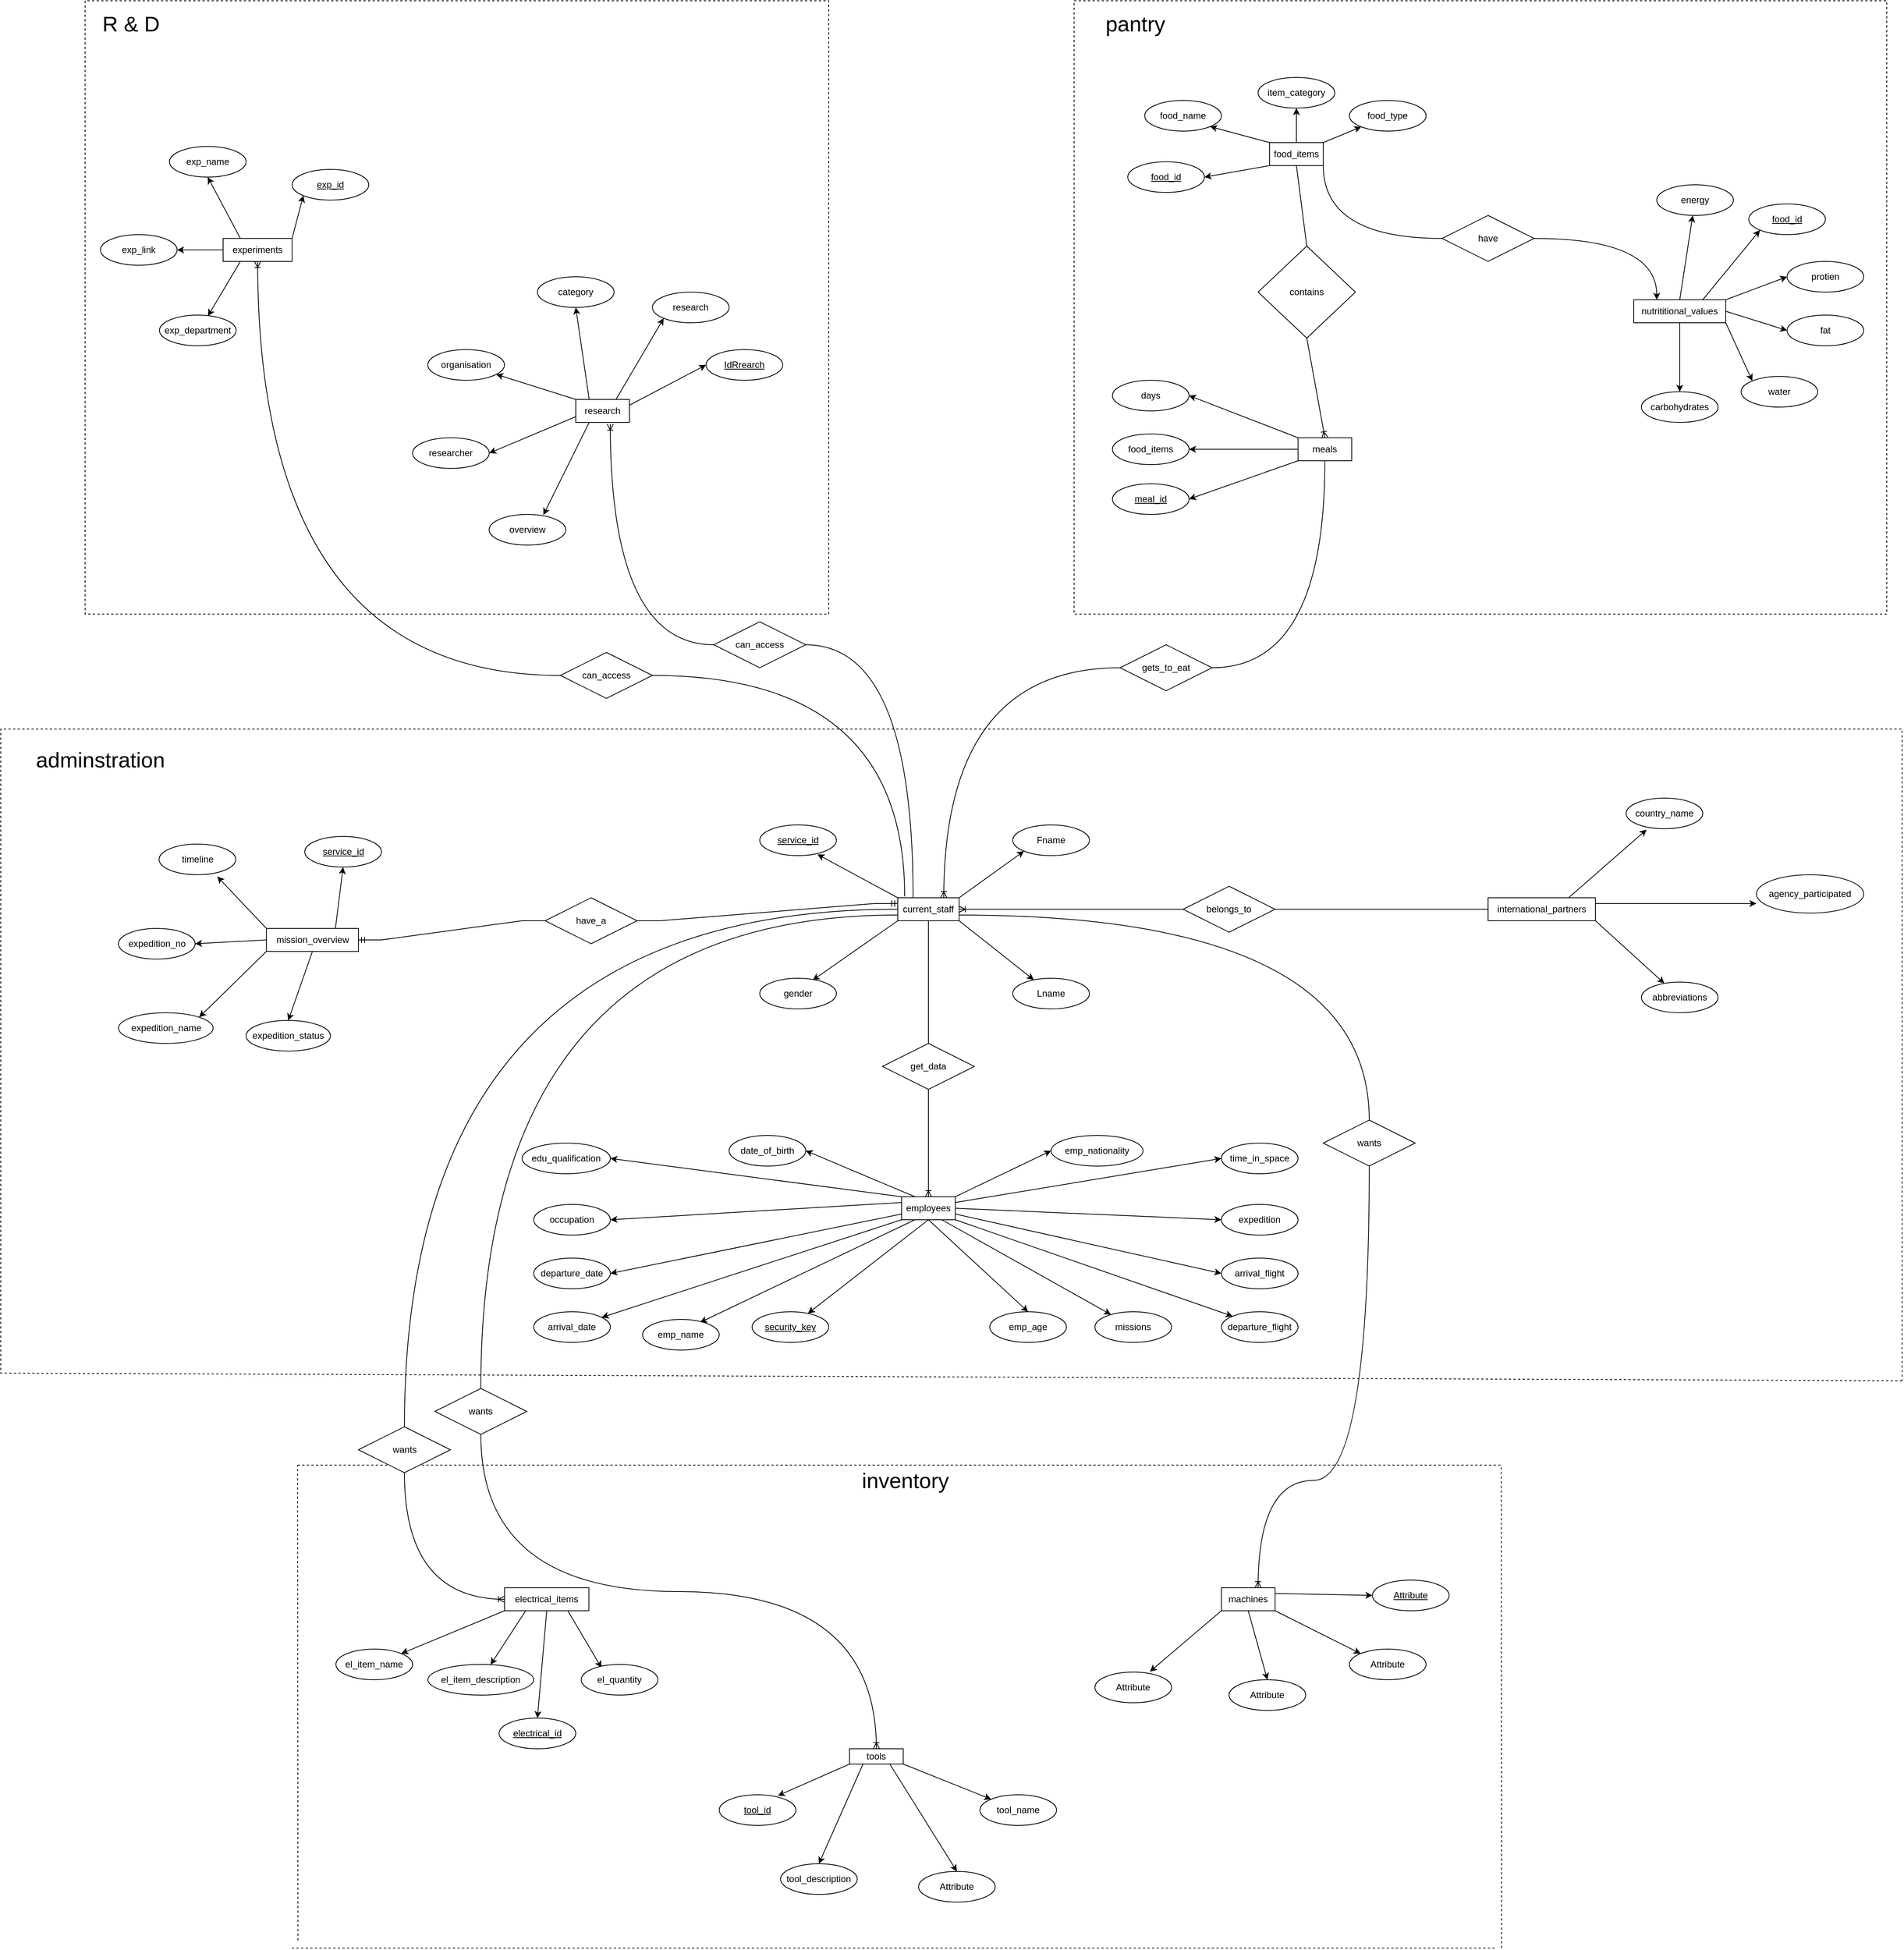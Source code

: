 <mxfile version="15.9.1" type="device" pages="2"><diagram id="Meu-DAE6nR2GunlbHWn6" name="ER"><mxGraphModel dx="2552" dy="2028" grid="1" gridSize="10" guides="1" tooltips="1" connect="1" arrows="1" fold="1" page="1" pageScale="1" pageWidth="850" pageHeight="1100" math="0" shadow="0"><root><mxCell id="0"/><mxCell id="1" parent="0"/><mxCell id="KJuabL0b6Y3K0ui6yHia-2" style="rounded=0;orthogonalLoop=1;jettySize=auto;html=1;exitX=0;exitY=1;exitDx=0;exitDy=0;entryX=1;entryY=0.5;entryDx=0;entryDy=0;" parent="1" source="NBVIMYGqpOCXTa_7i8ly-1" target="FmeqCKFw7_zLsxE-L1jd-34" edge="1"><mxGeometry relative="1" as="geometry"/></mxCell><mxCell id="KJuabL0b6Y3K0ui6yHia-3" style="edgeStyle=none;rounded=0;orthogonalLoop=1;jettySize=auto;html=1;exitX=0;exitY=0;exitDx=0;exitDy=0;entryX=1;entryY=1;entryDx=0;entryDy=0;" parent="1" source="NBVIMYGqpOCXTa_7i8ly-1" target="FmeqCKFw7_zLsxE-L1jd-35" edge="1"><mxGeometry relative="1" as="geometry"/></mxCell><mxCell id="KJuabL0b6Y3K0ui6yHia-4" style="edgeStyle=none;rounded=0;orthogonalLoop=1;jettySize=auto;html=1;exitX=0.5;exitY=0;exitDx=0;exitDy=0;entryX=0.5;entryY=1;entryDx=0;entryDy=0;" parent="1" source="NBVIMYGqpOCXTa_7i8ly-1" target="FmeqCKFw7_zLsxE-L1jd-36" edge="1"><mxGeometry relative="1" as="geometry"/></mxCell><mxCell id="KJuabL0b6Y3K0ui6yHia-5" style="edgeStyle=none;rounded=0;orthogonalLoop=1;jettySize=auto;html=1;exitX=1;exitY=0;exitDx=0;exitDy=0;" parent="1" source="NBVIMYGqpOCXTa_7i8ly-1" target="FmeqCKFw7_zLsxE-L1jd-37" edge="1"><mxGeometry relative="1" as="geometry"/></mxCell><mxCell id="mlIfndM0G27yqFkrXIHG-1" style="edgeStyle=orthogonalEdgeStyle;curved=1;rounded=0;orthogonalLoop=1;jettySize=auto;html=1;exitX=1;exitY=0.5;exitDx=0;exitDy=0;entryX=0.25;entryY=0;entryDx=0;entryDy=0;startArrow=none;" parent="1" source="mlIfndM0G27yqFkrXIHG-2" target="KOh-QxmBEkVCkm1Fh-FR-10" edge="1"><mxGeometry relative="1" as="geometry"/></mxCell><mxCell id="NBVIMYGqpOCXTa_7i8ly-1" value="food_items" style="whiteSpace=wrap;html=1;align=center;" parent="1" vertex="1"><mxGeometry x="1295" y="-565" width="70" height="30" as="geometry"/></mxCell><mxCell id="FmeqCKFw7_zLsxE-L1jd-12" style="rounded=0;orthogonalLoop=1;jettySize=auto;html=1;exitX=0.25;exitY=0;exitDx=0;exitDy=0;entryX=0.5;entryY=1;entryDx=0;entryDy=0;" parent="1" source="KOh-QxmBEkVCkm1Fh-FR-1" target="FmeqCKFw7_zLsxE-L1jd-4" edge="1"><mxGeometry relative="1" as="geometry"/></mxCell><mxCell id="FmeqCKFw7_zLsxE-L1jd-13" style="edgeStyle=none;rounded=0;orthogonalLoop=1;jettySize=auto;html=1;exitX=1;exitY=0;exitDx=0;exitDy=0;entryX=0;entryY=1;entryDx=0;entryDy=0;" parent="1" source="KOh-QxmBEkVCkm1Fh-FR-1" target="FmeqCKFw7_zLsxE-L1jd-2" edge="1"><mxGeometry relative="1" as="geometry"/></mxCell><mxCell id="FmeqCKFw7_zLsxE-L1jd-14" style="edgeStyle=none;rounded=0;orthogonalLoop=1;jettySize=auto;html=1;exitX=0;exitY=0.5;exitDx=0;exitDy=0;entryX=1;entryY=0.5;entryDx=0;entryDy=0;" parent="1" source="KOh-QxmBEkVCkm1Fh-FR-1" target="FmeqCKFw7_zLsxE-L1jd-5" edge="1"><mxGeometry relative="1" as="geometry"/></mxCell><mxCell id="FmeqCKFw7_zLsxE-L1jd-15" style="edgeStyle=none;rounded=0;orthogonalLoop=1;jettySize=auto;html=1;exitX=0.25;exitY=1;exitDx=0;exitDy=0;entryX=0.632;entryY=0.031;entryDx=0;entryDy=0;entryPerimeter=0;" parent="1" source="KOh-QxmBEkVCkm1Fh-FR-1" target="FmeqCKFw7_zLsxE-L1jd-6" edge="1"><mxGeometry relative="1" as="geometry"/></mxCell><mxCell id="KOh-QxmBEkVCkm1Fh-FR-1" value="experiments" style="whiteSpace=wrap;html=1;align=center;" parent="1" vertex="1"><mxGeometry x="-70" y="-440" width="90" height="30" as="geometry"/></mxCell><mxCell id="EpKKMRUaQSe7AEPblxF5-6" style="edgeStyle=none;rounded=0;orthogonalLoop=1;jettySize=auto;html=1;exitX=0.75;exitY=0;exitDx=0;exitDy=0;entryX=0.268;entryY=1.028;entryDx=0;entryDy=0;entryPerimeter=0;fontSize=12;" parent="1" source="KOh-QxmBEkVCkm1Fh-FR-2" target="EpKKMRUaQSe7AEPblxF5-3" edge="1"><mxGeometry relative="1" as="geometry"/></mxCell><mxCell id="EpKKMRUaQSe7AEPblxF5-7" style="edgeStyle=none;rounded=0;orthogonalLoop=1;jettySize=auto;html=1;exitX=1;exitY=1;exitDx=0;exitDy=0;fontSize=12;" parent="1" source="KOh-QxmBEkVCkm1Fh-FR-2" target="EpKKMRUaQSe7AEPblxF5-5" edge="1"><mxGeometry relative="1" as="geometry"/></mxCell><mxCell id="EpKKMRUaQSe7AEPblxF5-8" style="edgeStyle=none;rounded=0;orthogonalLoop=1;jettySize=auto;html=1;exitX=1;exitY=0.25;exitDx=0;exitDy=0;entryX=0;entryY=0.75;entryDx=0;entryDy=0;entryPerimeter=0;fontSize=12;" parent="1" source="KOh-QxmBEkVCkm1Fh-FR-2" target="EpKKMRUaQSe7AEPblxF5-4" edge="1"><mxGeometry relative="1" as="geometry"/></mxCell><mxCell id="KOh-QxmBEkVCkm1Fh-FR-2" value="international_partners" style="whiteSpace=wrap;html=1;align=center;" parent="1" vertex="1"><mxGeometry x="1580" y="420" width="140" height="30" as="geometry"/></mxCell><mxCell id="0EeKKv8ZdjxLqJ-xbIhL-30" style="edgeStyle=none;rounded=0;orthogonalLoop=1;jettySize=auto;html=1;exitX=0;exitY=1;exitDx=0;exitDy=0;entryX=0.766;entryY=0.029;entryDx=0;entryDy=0;entryPerimeter=0;fontSize=12;" parent="1" source="KOh-QxmBEkVCkm1Fh-FR-3" target="0EeKKv8ZdjxLqJ-xbIhL-8" edge="1"><mxGeometry relative="1" as="geometry"/></mxCell><mxCell id="0EeKKv8ZdjxLqJ-xbIhL-31" style="edgeStyle=none;rounded=0;orthogonalLoop=1;jettySize=auto;html=1;exitX=1;exitY=1;exitDx=0;exitDy=0;entryX=0;entryY=0;entryDx=0;entryDy=0;fontSize=12;" parent="1" source="KOh-QxmBEkVCkm1Fh-FR-3" target="0EeKKv8ZdjxLqJ-xbIhL-11" edge="1"><mxGeometry relative="1" as="geometry"/></mxCell><mxCell id="0EeKKv8ZdjxLqJ-xbIhL-32" style="edgeStyle=none;rounded=0;orthogonalLoop=1;jettySize=auto;html=1;exitX=0.25;exitY=1;exitDx=0;exitDy=0;entryX=0.5;entryY=0;entryDx=0;entryDy=0;fontSize=12;" parent="1" source="KOh-QxmBEkVCkm1Fh-FR-3" target="0EeKKv8ZdjxLqJ-xbIhL-9" edge="1"><mxGeometry relative="1" as="geometry"/></mxCell><mxCell id="0EeKKv8ZdjxLqJ-xbIhL-33" style="edgeStyle=none;rounded=0;orthogonalLoop=1;jettySize=auto;html=1;exitX=0.75;exitY=1;exitDx=0;exitDy=0;entryX=0.5;entryY=0;entryDx=0;entryDy=0;fontSize=12;" parent="1" source="KOh-QxmBEkVCkm1Fh-FR-3" target="0EeKKv8ZdjxLqJ-xbIhL-10" edge="1"><mxGeometry relative="1" as="geometry"/></mxCell><mxCell id="KOh-QxmBEkVCkm1Fh-FR-3" value="tools" style="whiteSpace=wrap;html=1;align=center;" parent="1" vertex="1"><mxGeometry x="747.14" y="1530" width="70" height="20" as="geometry"/></mxCell><mxCell id="0EeKKv8ZdjxLqJ-xbIhL-64" style="edgeStyle=none;rounded=0;orthogonalLoop=1;jettySize=auto;html=1;exitX=0;exitY=1;exitDx=0;exitDy=0;fontSize=12;" parent="1" source="KOh-QxmBEkVCkm1Fh-FR-4" target="0EeKKv8ZdjxLqJ-xbIhL-42" edge="1"><mxGeometry relative="1" as="geometry"/></mxCell><mxCell id="0EeKKv8ZdjxLqJ-xbIhL-65" style="edgeStyle=none;rounded=0;orthogonalLoop=1;jettySize=auto;html=1;exitX=0.25;exitY=0;exitDx=0;exitDy=0;entryX=1;entryY=0.5;entryDx=0;entryDy=0;fontSize=12;" parent="1" source="KOh-QxmBEkVCkm1Fh-FR-4" target="0EeKKv8ZdjxLqJ-xbIhL-63" edge="1"><mxGeometry relative="1" as="geometry"/></mxCell><mxCell id="0EeKKv8ZdjxLqJ-xbIhL-66" style="edgeStyle=none;rounded=0;orthogonalLoop=1;jettySize=auto;html=1;exitX=0;exitY=0;exitDx=0;exitDy=0;entryX=1;entryY=0.5;entryDx=0;entryDy=0;fontSize=12;" parent="1" source="KOh-QxmBEkVCkm1Fh-FR-4" target="0EeKKv8ZdjxLqJ-xbIhL-39" edge="1"><mxGeometry relative="1" as="geometry"/></mxCell><mxCell id="0EeKKv8ZdjxLqJ-xbIhL-67" style="edgeStyle=none;rounded=0;orthogonalLoop=1;jettySize=auto;html=1;exitX=0;exitY=0.25;exitDx=0;exitDy=0;entryX=1;entryY=0.5;entryDx=0;entryDy=0;fontSize=12;" parent="1" source="KOh-QxmBEkVCkm1Fh-FR-4" target="0EeKKv8ZdjxLqJ-xbIhL-40" edge="1"><mxGeometry relative="1" as="geometry"/></mxCell><mxCell id="0EeKKv8ZdjxLqJ-xbIhL-68" style="edgeStyle=none;rounded=0;orthogonalLoop=1;jettySize=auto;html=1;exitX=0;exitY=0.75;exitDx=0;exitDy=0;entryX=1;entryY=0.5;entryDx=0;entryDy=0;fontSize=12;" parent="1" source="KOh-QxmBEkVCkm1Fh-FR-4" target="0EeKKv8ZdjxLqJ-xbIhL-41" edge="1"><mxGeometry relative="1" as="geometry"/></mxCell><mxCell id="0EeKKv8ZdjxLqJ-xbIhL-69" style="edgeStyle=none;rounded=0;orthogonalLoop=1;jettySize=auto;html=1;exitX=0.25;exitY=1;exitDx=0;exitDy=0;entryX=0.75;entryY=0.097;entryDx=0;entryDy=0;entryPerimeter=0;fontSize=12;" parent="1" source="KOh-QxmBEkVCkm1Fh-FR-4" target="0EeKKv8ZdjxLqJ-xbIhL-43" edge="1"><mxGeometry relative="1" as="geometry"/></mxCell><mxCell id="0EeKKv8ZdjxLqJ-xbIhL-70" style="edgeStyle=none;rounded=0;orthogonalLoop=1;jettySize=auto;html=1;exitX=0.5;exitY=1;exitDx=0;exitDy=0;fontSize=12;" parent="1" source="KOh-QxmBEkVCkm1Fh-FR-4" target="0EeKKv8ZdjxLqJ-xbIhL-37" edge="1"><mxGeometry relative="1" as="geometry"/></mxCell><mxCell id="0EeKKv8ZdjxLqJ-xbIhL-71" style="edgeStyle=none;rounded=0;orthogonalLoop=1;jettySize=auto;html=1;exitX=0.5;exitY=1;exitDx=0;exitDy=0;entryX=0.5;entryY=0;entryDx=0;entryDy=0;fontSize=12;" parent="1" source="KOh-QxmBEkVCkm1Fh-FR-4" target="0EeKKv8ZdjxLqJ-xbIhL-44" edge="1"><mxGeometry relative="1" as="geometry"/></mxCell><mxCell id="0EeKKv8ZdjxLqJ-xbIhL-74" style="edgeStyle=none;rounded=0;orthogonalLoop=1;jettySize=auto;html=1;exitX=0.75;exitY=1;exitDx=0;exitDy=0;fontSize=12;" parent="1" source="KOh-QxmBEkVCkm1Fh-FR-4" target="0EeKKv8ZdjxLqJ-xbIhL-49" edge="1"><mxGeometry relative="1" as="geometry"/></mxCell><mxCell id="0EeKKv8ZdjxLqJ-xbIhL-75" style="edgeStyle=none;rounded=0;orthogonalLoop=1;jettySize=auto;html=1;exitX=1;exitY=1;exitDx=0;exitDy=0;entryX=0;entryY=0;entryDx=0;entryDy=0;fontSize=12;" parent="1" source="KOh-QxmBEkVCkm1Fh-FR-4" target="0EeKKv8ZdjxLqJ-xbIhL-46" edge="1"><mxGeometry relative="1" as="geometry"/></mxCell><mxCell id="0EeKKv8ZdjxLqJ-xbIhL-76" style="edgeStyle=none;rounded=0;orthogonalLoop=1;jettySize=auto;html=1;exitX=1;exitY=0.75;exitDx=0;exitDy=0;entryX=0;entryY=0.5;entryDx=0;entryDy=0;fontSize=12;" parent="1" source="KOh-QxmBEkVCkm1Fh-FR-4" target="0EeKKv8ZdjxLqJ-xbIhL-45" edge="1"><mxGeometry relative="1" as="geometry"/></mxCell><mxCell id="0EeKKv8ZdjxLqJ-xbIhL-77" style="edgeStyle=none;rounded=0;orthogonalLoop=1;jettySize=auto;html=1;exitX=1;exitY=0.5;exitDx=0;exitDy=0;entryX=0;entryY=0.5;entryDx=0;entryDy=0;fontSize=12;" parent="1" source="KOh-QxmBEkVCkm1Fh-FR-4" target="0EeKKv8ZdjxLqJ-xbIhL-47" edge="1"><mxGeometry relative="1" as="geometry"/></mxCell><mxCell id="0EeKKv8ZdjxLqJ-xbIhL-78" style="edgeStyle=none;rounded=0;orthogonalLoop=1;jettySize=auto;html=1;exitX=1;exitY=0.25;exitDx=0;exitDy=0;entryX=0;entryY=0.5;entryDx=0;entryDy=0;fontSize=12;" parent="1" source="KOh-QxmBEkVCkm1Fh-FR-4" target="0EeKKv8ZdjxLqJ-xbIhL-48" edge="1"><mxGeometry relative="1" as="geometry"/></mxCell><mxCell id="0EeKKv8ZdjxLqJ-xbIhL-79" style="edgeStyle=none;rounded=0;orthogonalLoop=1;jettySize=auto;html=1;exitX=1;exitY=0;exitDx=0;exitDy=0;entryX=0;entryY=0.5;entryDx=0;entryDy=0;fontSize=12;" parent="1" source="KOh-QxmBEkVCkm1Fh-FR-4" target="KJuabL0b6Y3K0ui6yHia-1" edge="1"><mxGeometry relative="1" as="geometry"><mxPoint x="1016.228" y="767.235" as="targetPoint"/></mxGeometry></mxCell><mxCell id="KOh-QxmBEkVCkm1Fh-FR-4" value="employees" style="whiteSpace=wrap;html=1;align=center;" parent="1" vertex="1"><mxGeometry x="815" y="810" width="70" height="30" as="geometry"/></mxCell><mxCell id="FmeqCKFw7_zLsxE-L1jd-16" style="edgeStyle=none;rounded=0;orthogonalLoop=1;jettySize=auto;html=1;exitX=1;exitY=0.25;exitDx=0;exitDy=0;entryX=0;entryY=0.5;entryDx=0;entryDy=0;" parent="1" source="KOh-QxmBEkVCkm1Fh-FR-5" target="FmeqCKFw7_zLsxE-L1jd-1" edge="1"><mxGeometry relative="1" as="geometry"/></mxCell><mxCell id="FmeqCKFw7_zLsxE-L1jd-17" style="edgeStyle=none;rounded=0;orthogonalLoop=1;jettySize=auto;html=1;exitX=0.75;exitY=0;exitDx=0;exitDy=0;entryX=0;entryY=1;entryDx=0;entryDy=0;" parent="1" source="KOh-QxmBEkVCkm1Fh-FR-5" target="FmeqCKFw7_zLsxE-L1jd-7" edge="1"><mxGeometry relative="1" as="geometry"/></mxCell><mxCell id="FmeqCKFw7_zLsxE-L1jd-18" style="edgeStyle=none;rounded=0;orthogonalLoop=1;jettySize=auto;html=1;exitX=0;exitY=0;exitDx=0;exitDy=0;" parent="1" source="KOh-QxmBEkVCkm1Fh-FR-5" target="FmeqCKFw7_zLsxE-L1jd-9" edge="1"><mxGeometry relative="1" as="geometry"/></mxCell><mxCell id="FmeqCKFw7_zLsxE-L1jd-19" style="edgeStyle=none;rounded=0;orthogonalLoop=1;jettySize=auto;html=1;exitX=0.25;exitY=0;exitDx=0;exitDy=0;entryX=0.5;entryY=1;entryDx=0;entryDy=0;" parent="1" source="KOh-QxmBEkVCkm1Fh-FR-5" target="FmeqCKFw7_zLsxE-L1jd-8" edge="1"><mxGeometry relative="1" as="geometry"/></mxCell><mxCell id="FmeqCKFw7_zLsxE-L1jd-20" style="edgeStyle=none;rounded=0;orthogonalLoop=1;jettySize=auto;html=1;exitX=0;exitY=0.75;exitDx=0;exitDy=0;entryX=1;entryY=0.5;entryDx=0;entryDy=0;" parent="1" source="KOh-QxmBEkVCkm1Fh-FR-5" target="FmeqCKFw7_zLsxE-L1jd-10" edge="1"><mxGeometry relative="1" as="geometry"/></mxCell><mxCell id="FmeqCKFw7_zLsxE-L1jd-21" style="edgeStyle=none;rounded=0;orthogonalLoop=1;jettySize=auto;html=1;exitX=0.25;exitY=1;exitDx=0;exitDy=0;entryX=0.708;entryY=0.016;entryDx=0;entryDy=0;entryPerimeter=0;" parent="1" source="KOh-QxmBEkVCkm1Fh-FR-5" target="FmeqCKFw7_zLsxE-L1jd-11" edge="1"><mxGeometry relative="1" as="geometry"/></mxCell><mxCell id="KOh-QxmBEkVCkm1Fh-FR-5" value="research" style="whiteSpace=wrap;html=1;align=center;" parent="1" vertex="1"><mxGeometry x="390" y="-230" width="70" height="30" as="geometry"/></mxCell><mxCell id="0EeKKv8ZdjxLqJ-xbIhL-20" style="rounded=0;orthogonalLoop=1;jettySize=auto;html=1;exitX=0.25;exitY=1;exitDx=0;exitDy=0;fontSize=12;" parent="1" source="KOh-QxmBEkVCkm1Fh-FR-6" target="0EeKKv8ZdjxLqJ-xbIhL-14" edge="1"><mxGeometry relative="1" as="geometry"/></mxCell><mxCell id="0EeKKv8ZdjxLqJ-xbIhL-21" style="edgeStyle=none;rounded=0;orthogonalLoop=1;jettySize=auto;html=1;exitX=0.75;exitY=1;exitDx=0;exitDy=0;entryX=0.264;entryY=0.108;entryDx=0;entryDy=0;entryPerimeter=0;fontSize=12;" parent="1" source="KOh-QxmBEkVCkm1Fh-FR-6" target="0EeKKv8ZdjxLqJ-xbIhL-15" edge="1"><mxGeometry relative="1" as="geometry"/></mxCell><mxCell id="0EeKKv8ZdjxLqJ-xbIhL-22" style="edgeStyle=none;rounded=0;orthogonalLoop=1;jettySize=auto;html=1;exitX=0;exitY=1;exitDx=0;exitDy=0;entryX=1;entryY=0;entryDx=0;entryDy=0;fontSize=12;" parent="1" source="KOh-QxmBEkVCkm1Fh-FR-6" target="0EeKKv8ZdjxLqJ-xbIhL-13" edge="1"><mxGeometry relative="1" as="geometry"/></mxCell><mxCell id="0EeKKv8ZdjxLqJ-xbIhL-24" style="edgeStyle=none;rounded=0;orthogonalLoop=1;jettySize=auto;html=1;exitX=0.5;exitY=1;exitDx=0;exitDy=0;entryX=0.5;entryY=0;entryDx=0;entryDy=0;fontSize=12;" parent="1" source="KOh-QxmBEkVCkm1Fh-FR-6" target="0EeKKv8ZdjxLqJ-xbIhL-12" edge="1"><mxGeometry relative="1" as="geometry"/></mxCell><mxCell id="KOh-QxmBEkVCkm1Fh-FR-6" value="electrical_items" style="whiteSpace=wrap;html=1;align=center;" parent="1" vertex="1"><mxGeometry x="297.14" y="1320" width="110" height="30" as="geometry"/></mxCell><mxCell id="0EeKKv8ZdjxLqJ-xbIhL-80" style="edgeStyle=none;rounded=0;orthogonalLoop=1;jettySize=auto;html=1;exitX=0;exitY=0;exitDx=0;exitDy=0;entryX=0.753;entryY=0.959;entryDx=0;entryDy=0;entryPerimeter=0;fontSize=12;" parent="1" source="KOh-QxmBEkVCkm1Fh-FR-7" target="0EeKKv8ZdjxLqJ-xbIhL-53" edge="1"><mxGeometry relative="1" as="geometry"/></mxCell><mxCell id="0EeKKv8ZdjxLqJ-xbIhL-81" style="edgeStyle=none;rounded=0;orthogonalLoop=1;jettySize=auto;html=1;exitX=0;exitY=1;exitDx=0;exitDy=0;entryX=0.691;entryY=0.063;entryDx=0;entryDy=0;entryPerimeter=0;fontSize=12;" parent="1" source="KOh-QxmBEkVCkm1Fh-FR-7" target="0EeKKv8ZdjxLqJ-xbIhL-56" edge="1"><mxGeometry relative="1" as="geometry"/></mxCell><mxCell id="0EeKKv8ZdjxLqJ-xbIhL-82" style="edgeStyle=none;rounded=0;orthogonalLoop=1;jettySize=auto;html=1;exitX=1;exitY=1;exitDx=0;exitDy=0;fontSize=12;" parent="1" source="KOh-QxmBEkVCkm1Fh-FR-7" target="0EeKKv8ZdjxLqJ-xbIhL-55" edge="1"><mxGeometry relative="1" as="geometry"/></mxCell><mxCell id="0EeKKv8ZdjxLqJ-xbIhL-83" style="edgeStyle=none;rounded=0;orthogonalLoop=1;jettySize=auto;html=1;exitX=1;exitY=0;exitDx=0;exitDy=0;entryX=0;entryY=1;entryDx=0;entryDy=0;fontSize=12;" parent="1" source="KOh-QxmBEkVCkm1Fh-FR-7" target="0EeKKv8ZdjxLqJ-xbIhL-54" edge="1"><mxGeometry relative="1" as="geometry"/></mxCell><mxCell id="KOh-QxmBEkVCkm1Fh-FR-7" value="current_staff" style="whiteSpace=wrap;html=1;align=center;" parent="1" vertex="1"><mxGeometry x="810" y="420" width="80" height="30" as="geometry"/></mxCell><mxCell id="0EeKKv8ZdjxLqJ-xbIhL-25" style="edgeStyle=none;rounded=0;orthogonalLoop=1;jettySize=auto;html=1;exitX=0;exitY=1;exitDx=0;exitDy=0;entryX=0.717;entryY=-0.014;entryDx=0;entryDy=0;entryPerimeter=0;fontSize=12;" parent="1" source="KOh-QxmBEkVCkm1Fh-FR-8" target="0EeKKv8ZdjxLqJ-xbIhL-19" edge="1"><mxGeometry relative="1" as="geometry"/></mxCell><mxCell id="0EeKKv8ZdjxLqJ-xbIhL-27" style="edgeStyle=none;rounded=0;orthogonalLoop=1;jettySize=auto;html=1;exitX=0.5;exitY=1;exitDx=0;exitDy=0;entryX=0.5;entryY=0;entryDx=0;entryDy=0;fontSize=12;" parent="1" source="KOh-QxmBEkVCkm1Fh-FR-8" target="0EeKKv8ZdjxLqJ-xbIhL-18" edge="1"><mxGeometry relative="1" as="geometry"/></mxCell><mxCell id="0EeKKv8ZdjxLqJ-xbIhL-28" style="edgeStyle=none;rounded=0;orthogonalLoop=1;jettySize=auto;html=1;exitX=1;exitY=1;exitDx=0;exitDy=0;entryX=0;entryY=0;entryDx=0;entryDy=0;fontSize=12;" parent="1" source="KOh-QxmBEkVCkm1Fh-FR-8" target="0EeKKv8ZdjxLqJ-xbIhL-17" edge="1"><mxGeometry relative="1" as="geometry"/></mxCell><mxCell id="0EeKKv8ZdjxLqJ-xbIhL-29" style="edgeStyle=none;rounded=0;orthogonalLoop=1;jettySize=auto;html=1;exitX=1;exitY=0.25;exitDx=0;exitDy=0;entryX=0;entryY=0.5;entryDx=0;entryDy=0;fontSize=12;" parent="1" source="KOh-QxmBEkVCkm1Fh-FR-8" target="0EeKKv8ZdjxLqJ-xbIhL-16" edge="1"><mxGeometry relative="1" as="geometry"/></mxCell><mxCell id="KOh-QxmBEkVCkm1Fh-FR-8" value="machines" style="whiteSpace=wrap;html=1;align=center;" parent="1" vertex="1"><mxGeometry x="1232.14" y="1320" width="70" height="30" as="geometry"/></mxCell><mxCell id="FmeqCKFw7_zLsxE-L1jd-42" style="edgeStyle=none;rounded=0;orthogonalLoop=1;jettySize=auto;html=1;exitX=0.5;exitY=0;exitDx=0;exitDy=0;" parent="1" source="KOh-QxmBEkVCkm1Fh-FR-10" target="FmeqCKFw7_zLsxE-L1jd-24" edge="1"><mxGeometry relative="1" as="geometry"/></mxCell><mxCell id="FmeqCKFw7_zLsxE-L1jd-43" style="edgeStyle=none;rounded=0;orthogonalLoop=1;jettySize=auto;html=1;exitX=0.75;exitY=0;exitDx=0;exitDy=0;entryX=0;entryY=1;entryDx=0;entryDy=0;" parent="1" source="KOh-QxmBEkVCkm1Fh-FR-10" target="FmeqCKFw7_zLsxE-L1jd-22" edge="1"><mxGeometry relative="1" as="geometry"/></mxCell><mxCell id="FmeqCKFw7_zLsxE-L1jd-44" style="edgeStyle=none;rounded=0;orthogonalLoop=1;jettySize=auto;html=1;exitX=1;exitY=0;exitDx=0;exitDy=0;entryX=0;entryY=0.5;entryDx=0;entryDy=0;" parent="1" source="KOh-QxmBEkVCkm1Fh-FR-10" target="FmeqCKFw7_zLsxE-L1jd-23" edge="1"><mxGeometry relative="1" as="geometry"/></mxCell><mxCell id="FmeqCKFw7_zLsxE-L1jd-45" style="edgeStyle=none;rounded=0;orthogonalLoop=1;jettySize=auto;html=1;entryX=0;entryY=0.5;entryDx=0;entryDy=0;exitX=1;exitY=0.5;exitDx=0;exitDy=0;" parent="1" source="KOh-QxmBEkVCkm1Fh-FR-10" target="FmeqCKFw7_zLsxE-L1jd-25" edge="1"><mxGeometry relative="1" as="geometry"><mxPoint x="1850" y="-330" as="sourcePoint"/></mxGeometry></mxCell><mxCell id="FmeqCKFw7_zLsxE-L1jd-47" style="edgeStyle=none;rounded=0;orthogonalLoop=1;jettySize=auto;html=1;exitX=1;exitY=1;exitDx=0;exitDy=0;entryX=0;entryY=0;entryDx=0;entryDy=0;" parent="1" source="KOh-QxmBEkVCkm1Fh-FR-10" target="FmeqCKFw7_zLsxE-L1jd-26" edge="1"><mxGeometry relative="1" as="geometry"/></mxCell><mxCell id="FmeqCKFw7_zLsxE-L1jd-48" style="edgeStyle=none;rounded=0;orthogonalLoop=1;jettySize=auto;html=1;exitX=0.5;exitY=1;exitDx=0;exitDy=0;entryX=0.5;entryY=0;entryDx=0;entryDy=0;" parent="1" source="KOh-QxmBEkVCkm1Fh-FR-10" target="FmeqCKFw7_zLsxE-L1jd-27" edge="1"><mxGeometry relative="1" as="geometry"/></mxCell><mxCell id="KOh-QxmBEkVCkm1Fh-FR-10" value="nutrititional_values" style="whiteSpace=wrap;html=1;align=center;" parent="1" vertex="1"><mxGeometry x="1770.0" y="-360" width="120" height="30" as="geometry"/></mxCell><mxCell id="FmeqCKFw7_zLsxE-L1jd-38" style="edgeStyle=none;rounded=0;orthogonalLoop=1;jettySize=auto;html=1;entryX=1;entryY=0.5;entryDx=0;entryDy=0;exitX=0;exitY=0;exitDx=0;exitDy=0;" parent="1" source="KOh-QxmBEkVCkm1Fh-FR-11" target="FmeqCKFw7_zLsxE-L1jd-33" edge="1"><mxGeometry relative="1" as="geometry"><mxPoint x="1240" y="-165" as="sourcePoint"/></mxGeometry></mxCell><mxCell id="FmeqCKFw7_zLsxE-L1jd-39" style="edgeStyle=none;rounded=0;orthogonalLoop=1;jettySize=auto;html=1;exitX=0;exitY=1;exitDx=0;exitDy=0;entryX=1;entryY=0.5;entryDx=0;entryDy=0;" parent="1" source="KOh-QxmBEkVCkm1Fh-FR-11" target="FmeqCKFw7_zLsxE-L1jd-31" edge="1"><mxGeometry relative="1" as="geometry"/></mxCell><mxCell id="FmeqCKFw7_zLsxE-L1jd-40" style="edgeStyle=none;rounded=0;orthogonalLoop=1;jettySize=auto;html=1;exitX=0;exitY=0.5;exitDx=0;exitDy=0;entryX=1;entryY=0.5;entryDx=0;entryDy=0;" parent="1" source="KOh-QxmBEkVCkm1Fh-FR-11" target="FmeqCKFw7_zLsxE-L1jd-32" edge="1"><mxGeometry relative="1" as="geometry"/></mxCell><mxCell id="KOh-QxmBEkVCkm1Fh-FR-11" value="meals" style="whiteSpace=wrap;html=1;align=center;" parent="1" vertex="1"><mxGeometry x="1332.14" y="-180" width="70" height="30" as="geometry"/></mxCell><mxCell id="0EeKKv8ZdjxLqJ-xbIhL-3" value="" style="endArrow=none;dashed=1;html=1;rounded=0;" parent="1" edge="1"><mxGeometry width="50" height="50" relative="1" as="geometry"><mxPoint x="27.14" y="1160" as="sourcePoint"/><mxPoint x="1597.14" y="1160" as="targetPoint"/></mxGeometry></mxCell><mxCell id="0EeKKv8ZdjxLqJ-xbIhL-4" value="" style="endArrow=none;dashed=1;html=1;rounded=0;" parent="1" edge="1"><mxGeometry width="50" height="50" relative="1" as="geometry"><mxPoint x="27.64" y="1780" as="sourcePoint"/><mxPoint x="27.14" y="1160" as="targetPoint"/></mxGeometry></mxCell><mxCell id="0EeKKv8ZdjxLqJ-xbIhL-5" value="" style="endArrow=none;dashed=1;html=1;rounded=0;" parent="1" edge="1"><mxGeometry width="50" height="50" relative="1" as="geometry"><mxPoint x="19.64" y="1790" as="sourcePoint"/><mxPoint x="1589.64" y="1790" as="targetPoint"/></mxGeometry></mxCell><mxCell id="0EeKKv8ZdjxLqJ-xbIhL-6" value="" style="endArrow=none;dashed=1;html=1;rounded=0;" parent="1" edge="1"><mxGeometry width="50" height="50" relative="1" as="geometry"><mxPoint x="1597.64" y="1790" as="sourcePoint"/><mxPoint x="1597.14" y="1160" as="targetPoint"/></mxGeometry></mxCell><mxCell id="0EeKKv8ZdjxLqJ-xbIhL-8" value="tool_id" style="ellipse;whiteSpace=wrap;html=1;align=center;fontStyle=4;fontSize=12;" parent="1" vertex="1"><mxGeometry x="577.14" y="1590" width="100" height="40" as="geometry"/></mxCell><mxCell id="0EeKKv8ZdjxLqJ-xbIhL-9" value="tool_description" style="ellipse;whiteSpace=wrap;html=1;align=center;fontSize=12;" parent="1" vertex="1"><mxGeometry x="657.14" y="1680" width="100" height="40" as="geometry"/></mxCell><mxCell id="0EeKKv8ZdjxLqJ-xbIhL-10" value="Attribute" style="ellipse;whiteSpace=wrap;html=1;align=center;fontSize=12;" parent="1" vertex="1"><mxGeometry x="837.14" y="1690" width="100" height="40" as="geometry"/></mxCell><mxCell id="0EeKKv8ZdjxLqJ-xbIhL-11" value="tool_name" style="ellipse;whiteSpace=wrap;html=1;align=center;fontSize=12;" parent="1" vertex="1"><mxGeometry x="917.14" y="1590" width="100" height="40" as="geometry"/></mxCell><mxCell id="0EeKKv8ZdjxLqJ-xbIhL-12" value="electrical_id" style="ellipse;whiteSpace=wrap;html=1;align=center;fontStyle=4;fontSize=12;" parent="1" vertex="1"><mxGeometry x="290" y="1490" width="100" height="40" as="geometry"/></mxCell><mxCell id="0EeKKv8ZdjxLqJ-xbIhL-13" value="el_item_name" style="ellipse;whiteSpace=wrap;html=1;align=center;fontSize=12;" parent="1" vertex="1"><mxGeometry x="77.14" y="1400" width="100" height="40" as="geometry"/></mxCell><mxCell id="0EeKKv8ZdjxLqJ-xbIhL-14" value="el_item_description" style="ellipse;whiteSpace=wrap;html=1;align=center;fontSize=12;" parent="1" vertex="1"><mxGeometry x="197.14" y="1420" width="138" height="40" as="geometry"/></mxCell><mxCell id="0EeKKv8ZdjxLqJ-xbIhL-15" value="el_quantity" style="ellipse;whiteSpace=wrap;html=1;align=center;fontSize=12;" parent="1" vertex="1"><mxGeometry x="397.14" y="1420" width="100" height="40" as="geometry"/></mxCell><mxCell id="0EeKKv8ZdjxLqJ-xbIhL-16" value="Attribute" style="ellipse;whiteSpace=wrap;html=1;align=center;fontStyle=4;fontSize=12;" parent="1" vertex="1"><mxGeometry x="1429.14" y="1310" width="100" height="40" as="geometry"/></mxCell><mxCell id="0EeKKv8ZdjxLqJ-xbIhL-17" value="Attribute" style="ellipse;whiteSpace=wrap;html=1;align=center;fontSize=12;" parent="1" vertex="1"><mxGeometry x="1399.14" y="1400" width="100" height="40" as="geometry"/></mxCell><mxCell id="0EeKKv8ZdjxLqJ-xbIhL-18" value="Attribute" style="ellipse;whiteSpace=wrap;html=1;align=center;fontSize=12;" parent="1" vertex="1"><mxGeometry x="1242.14" y="1440" width="100" height="40" as="geometry"/></mxCell><mxCell id="0EeKKv8ZdjxLqJ-xbIhL-19" value="Attribute" style="ellipse;whiteSpace=wrap;html=1;align=center;fontSize=12;" parent="1" vertex="1"><mxGeometry x="1067.14" y="1430" width="100" height="40" as="geometry"/></mxCell><mxCell id="0EeKKv8ZdjxLqJ-xbIhL-34" value="" style="endArrow=none;dashed=1;html=1;rounded=0;fontSize=12;" parent="1" edge="1"><mxGeometry width="50" height="50" relative="1" as="geometry"><mxPoint x="2120" y="1050" as="sourcePoint"/><mxPoint x="2120" y="1050" as="targetPoint"/><Array as="points"><mxPoint x="-360" y="1040"/><mxPoint x="-360" y="200"/><mxPoint x="2120" y="200"/></Array></mxGeometry></mxCell><mxCell id="0EeKKv8ZdjxLqJ-xbIhL-36" value="adminstration" style="text;html=1;strokeColor=none;fillColor=none;align=center;verticalAlign=middle;whiteSpace=wrap;rounded=0;fontSize=28;" parent="1" vertex="1"><mxGeometry x="-350" y="210" width="240" height="60" as="geometry"/></mxCell><mxCell id="0EeKKv8ZdjxLqJ-xbIhL-37" value="security_key" style="ellipse;whiteSpace=wrap;html=1;align=center;fontStyle=4;fontSize=12;" parent="1" vertex="1"><mxGeometry x="620" y="960" width="100" height="40" as="geometry"/></mxCell><mxCell id="0EeKKv8ZdjxLqJ-xbIhL-39" value="edu_qualification" style="ellipse;whiteSpace=wrap;html=1;align=center;fontSize=12;" parent="1" vertex="1"><mxGeometry x="320" y="740" width="115.14" height="40" as="geometry"/></mxCell><mxCell id="0EeKKv8ZdjxLqJ-xbIhL-40" value="occupation" style="ellipse;whiteSpace=wrap;html=1;align=center;fontSize=12;" parent="1" vertex="1"><mxGeometry x="335.14" y="820" width="100" height="40" as="geometry"/></mxCell><mxCell id="0EeKKv8ZdjxLqJ-xbIhL-41" value="departure_date" style="ellipse;whiteSpace=wrap;html=1;align=center;fontSize=12;" parent="1" vertex="1"><mxGeometry x="335.14" y="890" width="100" height="40" as="geometry"/></mxCell><mxCell id="0EeKKv8ZdjxLqJ-xbIhL-42" value="arrival_date" style="ellipse;whiteSpace=wrap;html=1;align=center;fontSize=12;" parent="1" vertex="1"><mxGeometry x="335.14" y="960" width="100" height="40" as="geometry"/></mxCell><mxCell id="0EeKKv8ZdjxLqJ-xbIhL-43" value="emp_name" style="ellipse;whiteSpace=wrap;html=1;align=center;fontSize=12;" parent="1" vertex="1"><mxGeometry x="477.14" y="970" width="100" height="40" as="geometry"/></mxCell><mxCell id="0EeKKv8ZdjxLqJ-xbIhL-44" value="emp_age" style="ellipse;whiteSpace=wrap;html=1;align=center;fontSize=12;" parent="1" vertex="1"><mxGeometry x="930" y="960" width="100" height="40" as="geometry"/></mxCell><mxCell id="0EeKKv8ZdjxLqJ-xbIhL-45" value="arrival_flight" style="ellipse;whiteSpace=wrap;html=1;align=center;fontSize=12;" parent="1" vertex="1"><mxGeometry x="1232.14" y="890" width="100" height="40" as="geometry"/></mxCell><mxCell id="0EeKKv8ZdjxLqJ-xbIhL-46" value="departure_flight" style="ellipse;whiteSpace=wrap;html=1;align=center;fontSize=12;" parent="1" vertex="1"><mxGeometry x="1232.14" y="960" width="100" height="40" as="geometry"/></mxCell><mxCell id="0EeKKv8ZdjxLqJ-xbIhL-47" value="expedition" style="ellipse;whiteSpace=wrap;html=1;align=center;fontSize=12;" parent="1" vertex="1"><mxGeometry x="1232.14" y="820" width="100" height="40" as="geometry"/></mxCell><mxCell id="0EeKKv8ZdjxLqJ-xbIhL-48" value="time_in_space" style="ellipse;whiteSpace=wrap;html=1;align=center;fontSize=12;" parent="1" vertex="1"><mxGeometry x="1232.14" y="740" width="100" height="40" as="geometry"/></mxCell><mxCell id="0EeKKv8ZdjxLqJ-xbIhL-49" value="missions" style="ellipse;whiteSpace=wrap;html=1;align=center;fontSize=12;" parent="1" vertex="1"><mxGeometry x="1067.14" y="960" width="100" height="40" as="geometry"/></mxCell><mxCell id="0EeKKv8ZdjxLqJ-xbIhL-53" value="service_id" style="ellipse;whiteSpace=wrap;html=1;align=center;fontStyle=4;fontSize=12;" parent="1" vertex="1"><mxGeometry x="630" y="325" width="100" height="40" as="geometry"/></mxCell><mxCell id="0EeKKv8ZdjxLqJ-xbIhL-54" value="Fname" style="ellipse;whiteSpace=wrap;html=1;align=center;fontSize=12;" parent="1" vertex="1"><mxGeometry x="960" y="325" width="100" height="40" as="geometry"/></mxCell><mxCell id="0EeKKv8ZdjxLqJ-xbIhL-55" value="Lname" style="ellipse;whiteSpace=wrap;html=1;align=center;fontSize=12;" parent="1" vertex="1"><mxGeometry x="960" y="525" width="100" height="40" as="geometry"/></mxCell><mxCell id="0EeKKv8ZdjxLqJ-xbIhL-56" value="gender" style="ellipse;whiteSpace=wrap;html=1;align=center;fontSize=12;" parent="1" vertex="1"><mxGeometry x="630" y="525" width="100" height="40" as="geometry"/></mxCell><mxCell id="0EeKKv8ZdjxLqJ-xbIhL-84" style="edgeStyle=none;rounded=0;orthogonalLoop=1;jettySize=auto;html=1;exitX=0;exitY=1;exitDx=0;exitDy=0;entryX=1;entryY=0;entryDx=0;entryDy=0;fontSize=12;" parent="1" source="0EeKKv8ZdjxLqJ-xbIhL-57" target="0EeKKv8ZdjxLqJ-xbIhL-61" edge="1"><mxGeometry relative="1" as="geometry"/></mxCell><mxCell id="0EeKKv8ZdjxLqJ-xbIhL-85" style="edgeStyle=none;rounded=0;orthogonalLoop=1;jettySize=auto;html=1;exitX=0;exitY=0.5;exitDx=0;exitDy=0;entryX=1;entryY=0.5;entryDx=0;entryDy=0;fontSize=12;" parent="1" source="0EeKKv8ZdjxLqJ-xbIhL-57" target="0EeKKv8ZdjxLqJ-xbIhL-60" edge="1"><mxGeometry relative="1" as="geometry"/></mxCell><mxCell id="0EeKKv8ZdjxLqJ-xbIhL-86" style="edgeStyle=none;rounded=0;orthogonalLoop=1;jettySize=auto;html=1;exitX=0;exitY=0;exitDx=0;exitDy=0;entryX=0.759;entryY=1.058;entryDx=0;entryDy=0;entryPerimeter=0;fontSize=12;" parent="1" source="0EeKKv8ZdjxLqJ-xbIhL-57" target="0EeKKv8ZdjxLqJ-xbIhL-59" edge="1"><mxGeometry relative="1" as="geometry"/></mxCell><mxCell id="0EeKKv8ZdjxLqJ-xbIhL-87" style="edgeStyle=none;rounded=0;orthogonalLoop=1;jettySize=auto;html=1;exitX=0.75;exitY=0;exitDx=0;exitDy=0;entryX=0.5;entryY=1;entryDx=0;entryDy=0;fontSize=12;" parent="1" source="0EeKKv8ZdjxLqJ-xbIhL-57" target="0EeKKv8ZdjxLqJ-xbIhL-58" edge="1"><mxGeometry relative="1" as="geometry"/></mxCell><mxCell id="KJuabL0b6Y3K0ui6yHia-7" style="edgeStyle=none;rounded=0;orthogonalLoop=1;jettySize=auto;html=1;exitX=0.5;exitY=1;exitDx=0;exitDy=0;entryX=0.5;entryY=0;entryDx=0;entryDy=0;" parent="1" source="0EeKKv8ZdjxLqJ-xbIhL-57" target="KJuabL0b6Y3K0ui6yHia-6" edge="1"><mxGeometry relative="1" as="geometry"/></mxCell><mxCell id="0EeKKv8ZdjxLqJ-xbIhL-57" value="mission_overview" style="whiteSpace=wrap;html=1;align=center;fontSize=12;" parent="1" vertex="1"><mxGeometry x="-13.5" y="460" width="120" height="30" as="geometry"/></mxCell><mxCell id="0EeKKv8ZdjxLqJ-xbIhL-58" value="service_id" style="ellipse;whiteSpace=wrap;html=1;align=center;fontStyle=4;fontSize=12;" parent="1" vertex="1"><mxGeometry x="36.5" y="340" width="100" height="40" as="geometry"/></mxCell><mxCell id="0EeKKv8ZdjxLqJ-xbIhL-59" value="timeline" style="ellipse;whiteSpace=wrap;html=1;align=center;fontSize=12;" parent="1" vertex="1"><mxGeometry x="-153.5" y="350" width="100" height="40" as="geometry"/></mxCell><mxCell id="0EeKKv8ZdjxLqJ-xbIhL-60" value="expedition_no" style="ellipse;whiteSpace=wrap;html=1;align=center;fontSize=12;" parent="1" vertex="1"><mxGeometry x="-206.5" y="460" width="100" height="40" as="geometry"/></mxCell><mxCell id="0EeKKv8ZdjxLqJ-xbIhL-61" value="expedition_name" style="ellipse;whiteSpace=wrap;html=1;align=center;fontSize=12;" parent="1" vertex="1"><mxGeometry x="-206.5" y="570" width="123.5" height="40" as="geometry"/></mxCell><mxCell id="0EeKKv8ZdjxLqJ-xbIhL-63" value="date_of_birth" style="ellipse;whiteSpace=wrap;html=1;align=center;fontSize=12;" parent="1" vertex="1"><mxGeometry x="590" y="730" width="100" height="40" as="geometry"/></mxCell><mxCell id="0EeKKv8ZdjxLqJ-xbIhL-88" value="" style="endArrow=none;dashed=1;html=1;rounded=0;fontSize=12;" parent="1" edge="1"><mxGeometry width="50" height="50" relative="1" as="geometry"><mxPoint x="2100" y="50" as="sourcePoint"/><mxPoint x="2100" y="50" as="targetPoint"/><Array as="points"><mxPoint x="1040" y="50"/><mxPoint x="1040" y="-750"/><mxPoint x="2100" y="-750"/></Array></mxGeometry></mxCell><mxCell id="0EeKKv8ZdjxLqJ-xbIhL-92" value="" style="endArrow=none;dashed=1;html=1;rounded=0;fontSize=12;" parent="1" edge="1"><mxGeometry width="50" height="50" relative="1" as="geometry"><mxPoint x="720" y="50" as="sourcePoint"/><mxPoint x="720" y="50" as="targetPoint"/><Array as="points"><mxPoint x="720" y="-750"/><mxPoint x="-250" y="-750"/><mxPoint x="-250" y="50"/></Array></mxGeometry></mxCell><mxCell id="f-vcNl_yeeNqs0pBfUl4-1" value="R &amp;amp; D" style="text;html=1;strokeColor=none;fillColor=none;align=center;verticalAlign=middle;whiteSpace=wrap;rounded=0;fontSize=28;" parent="1" vertex="1"><mxGeometry x="-240" y="-740" width="100" height="40" as="geometry"/></mxCell><mxCell id="f-vcNl_yeeNqs0pBfUl4-3" value="pantry" style="text;html=1;strokeColor=none;fillColor=none;align=center;verticalAlign=middle;whiteSpace=wrap;rounded=0;fontSize=28;" parent="1" vertex="1"><mxGeometry x="1040" y="-750" width="160" height="60" as="geometry"/></mxCell><mxCell id="EpKKMRUaQSe7AEPblxF5-3" value="country_name" style="ellipse;whiteSpace=wrap;html=1;align=center;fontSize=12;" parent="1" vertex="1"><mxGeometry x="1760" y="290" width="100" height="40" as="geometry"/></mxCell><mxCell id="EpKKMRUaQSe7AEPblxF5-4" value="agency_participated" style="ellipse;whiteSpace=wrap;html=1;align=center;fontSize=12;" parent="1" vertex="1"><mxGeometry x="1930" y="390" width="140" height="50" as="geometry"/></mxCell><mxCell id="EpKKMRUaQSe7AEPblxF5-5" value="abbreviations" style="ellipse;whiteSpace=wrap;html=1;align=center;fontSize=12;" parent="1" vertex="1"><mxGeometry x="1780" y="530" width="100" height="40" as="geometry"/></mxCell><mxCell id="FmeqCKFw7_zLsxE-L1jd-1" value="IdRrearch" style="ellipse;whiteSpace=wrap;html=1;align=center;fontStyle=4;" parent="1" vertex="1"><mxGeometry x="560" y="-295" width="100" height="40" as="geometry"/></mxCell><mxCell id="FmeqCKFw7_zLsxE-L1jd-2" value="exp_id" style="ellipse;whiteSpace=wrap;html=1;align=center;fontStyle=4;" parent="1" vertex="1"><mxGeometry x="20" y="-530" width="100" height="40" as="geometry"/></mxCell><mxCell id="FmeqCKFw7_zLsxE-L1jd-4" value="exp_name" style="ellipse;whiteSpace=wrap;html=1;align=center;" parent="1" vertex="1"><mxGeometry x="-140" y="-560" width="100" height="40" as="geometry"/></mxCell><mxCell id="FmeqCKFw7_zLsxE-L1jd-5" value="exp_link" style="ellipse;whiteSpace=wrap;html=1;align=center;" parent="1" vertex="1"><mxGeometry x="-230" y="-445" width="100" height="40" as="geometry"/></mxCell><mxCell id="FmeqCKFw7_zLsxE-L1jd-6" value="exp_department" style="ellipse;whiteSpace=wrap;html=1;align=center;" parent="1" vertex="1"><mxGeometry x="-153" y="-340" width="100" height="40" as="geometry"/></mxCell><mxCell id="FmeqCKFw7_zLsxE-L1jd-7" value="research" style="ellipse;whiteSpace=wrap;html=1;align=center;" parent="1" vertex="1"><mxGeometry x="490" y="-370" width="100" height="40" as="geometry"/></mxCell><mxCell id="FmeqCKFw7_zLsxE-L1jd-8" value="category" style="ellipse;whiteSpace=wrap;html=1;align=center;" parent="1" vertex="1"><mxGeometry x="340" y="-390" width="100" height="40" as="geometry"/></mxCell><mxCell id="FmeqCKFw7_zLsxE-L1jd-9" value="organisation" style="ellipse;whiteSpace=wrap;html=1;align=center;" parent="1" vertex="1"><mxGeometry x="197" y="-295" width="100" height="40" as="geometry"/></mxCell><mxCell id="FmeqCKFw7_zLsxE-L1jd-10" value="researcher" style="ellipse;whiteSpace=wrap;html=1;align=center;" parent="1" vertex="1"><mxGeometry x="177.14" y="-180" width="100" height="40" as="geometry"/></mxCell><mxCell id="FmeqCKFw7_zLsxE-L1jd-11" value="overview" style="ellipse;whiteSpace=wrap;html=1;align=center;" parent="1" vertex="1"><mxGeometry x="277" y="-80" width="100" height="40" as="geometry"/></mxCell><mxCell id="FmeqCKFw7_zLsxE-L1jd-22" value="food_id" style="ellipse;whiteSpace=wrap;html=1;align=center;fontStyle=4;" parent="1" vertex="1"><mxGeometry x="1920" y="-485" width="100" height="40" as="geometry"/></mxCell><mxCell id="FmeqCKFw7_zLsxE-L1jd-23" value="protien" style="ellipse;whiteSpace=wrap;html=1;align=center;" parent="1" vertex="1"><mxGeometry x="1970" y="-410" width="100" height="40" as="geometry"/></mxCell><mxCell id="FmeqCKFw7_zLsxE-L1jd-24" value="energy" style="ellipse;whiteSpace=wrap;html=1;align=center;" parent="1" vertex="1"><mxGeometry x="1800" y="-510" width="100" height="40" as="geometry"/></mxCell><mxCell id="FmeqCKFw7_zLsxE-L1jd-25" value="fat" style="ellipse;whiteSpace=wrap;html=1;align=center;" parent="1" vertex="1"><mxGeometry x="1970" y="-340" width="100" height="40" as="geometry"/></mxCell><mxCell id="FmeqCKFw7_zLsxE-L1jd-26" value="water" style="ellipse;whiteSpace=wrap;html=1;align=center;" parent="1" vertex="1"><mxGeometry x="1910" y="-260" width="100" height="40" as="geometry"/></mxCell><mxCell id="FmeqCKFw7_zLsxE-L1jd-27" value="carbohydrates" style="ellipse;whiteSpace=wrap;html=1;align=center;" parent="1" vertex="1"><mxGeometry x="1780" y="-240" width="100" height="40" as="geometry"/></mxCell><mxCell id="FmeqCKFw7_zLsxE-L1jd-31" value="meal_id" style="ellipse;whiteSpace=wrap;html=1;align=center;fontStyle=4;" parent="1" vertex="1"><mxGeometry x="1090" y="-120" width="100" height="40" as="geometry"/></mxCell><mxCell id="FmeqCKFw7_zLsxE-L1jd-32" value="food_items" style="ellipse;whiteSpace=wrap;html=1;align=center;" parent="1" vertex="1"><mxGeometry x="1090" y="-185" width="100" height="40" as="geometry"/></mxCell><mxCell id="FmeqCKFw7_zLsxE-L1jd-33" value="days" style="ellipse;whiteSpace=wrap;html=1;align=center;" parent="1" vertex="1"><mxGeometry x="1090" y="-255" width="100" height="40" as="geometry"/></mxCell><mxCell id="FmeqCKFw7_zLsxE-L1jd-34" value="food_id" style="ellipse;whiteSpace=wrap;html=1;align=center;fontStyle=4;" parent="1" vertex="1"><mxGeometry x="1110" y="-540" width="100" height="40" as="geometry"/></mxCell><mxCell id="FmeqCKFw7_zLsxE-L1jd-35" value="food_name" style="ellipse;whiteSpace=wrap;html=1;align=center;" parent="1" vertex="1"><mxGeometry x="1132.14" y="-620" width="100" height="40" as="geometry"/></mxCell><mxCell id="FmeqCKFw7_zLsxE-L1jd-36" value="item_category" style="ellipse;whiteSpace=wrap;html=1;align=center;" parent="1" vertex="1"><mxGeometry x="1280" y="-650" width="100" height="40" as="geometry"/></mxCell><mxCell id="FmeqCKFw7_zLsxE-L1jd-37" value="food_type" style="ellipse;whiteSpace=wrap;html=1;align=center;" parent="1" vertex="1"><mxGeometry x="1399.14" y="-620" width="100" height="40" as="geometry"/></mxCell><mxCell id="KJuabL0b6Y3K0ui6yHia-1" value="emp_nationality" style="ellipse;whiteSpace=wrap;html=1;align=center;" parent="1" vertex="1"><mxGeometry x="1010" y="730" width="120" height="40" as="geometry"/></mxCell><mxCell id="KJuabL0b6Y3K0ui6yHia-6" value="expedition_status" style="ellipse;whiteSpace=wrap;html=1;align=center;" parent="1" vertex="1"><mxGeometry x="-40" y="580" width="110" height="40" as="geometry"/></mxCell><mxCell id="KJuabL0b6Y3K0ui6yHia-8" value="" style="fontSize=12;html=1;endArrow=ERoneToMany;rounded=0;exitX=0.5;exitY=1;exitDx=0;exitDy=0;startArrow=none;entryX=0.5;entryY=0;entryDx=0;entryDy=0;" parent="1" source="KJuabL0b6Y3K0ui6yHia-9" target="KOh-QxmBEkVCkm1Fh-FR-4" edge="1"><mxGeometry width="100" height="100" relative="1" as="geometry"><mxPoint x="590" y="500" as="sourcePoint"/><mxPoint x="850" y="780" as="targetPoint"/></mxGeometry></mxCell><mxCell id="KJuabL0b6Y3K0ui6yHia-9" value="get_data" style="shape=rhombus;perimeter=rhombusPerimeter;whiteSpace=wrap;html=1;align=center;" parent="1" vertex="1"><mxGeometry x="790" y="610" width="120" height="60" as="geometry"/></mxCell><mxCell id="KJuabL0b6Y3K0ui6yHia-10" value="" style="fontSize=12;html=1;endArrow=none;rounded=0;exitX=0.5;exitY=1;exitDx=0;exitDy=0;entryX=0.5;entryY=0;entryDx=0;entryDy=0;" parent="1" source="KOh-QxmBEkVCkm1Fh-FR-7" target="KJuabL0b6Y3K0ui6yHia-9" edge="1"><mxGeometry width="100" height="100" relative="1" as="geometry"><mxPoint x="850" y="450" as="sourcePoint"/><mxPoint x="845" y="810" as="targetPoint"/></mxGeometry></mxCell><mxCell id="KJuabL0b6Y3K0ui6yHia-11" value="" style="fontSize=12;html=1;endArrow=ERoneToMany;rounded=0;entryX=1;entryY=0.5;entryDx=0;entryDy=0;exitX=0;exitY=0.5;exitDx=0;exitDy=0;startArrow=none;" parent="1" source="KJuabL0b6Y3K0ui6yHia-12" target="KOh-QxmBEkVCkm1Fh-FR-7" edge="1"><mxGeometry width="100" height="100" relative="1" as="geometry"><mxPoint x="1060" y="540" as="sourcePoint"/><mxPoint x="1160" y="440" as="targetPoint"/></mxGeometry></mxCell><mxCell id="KJuabL0b6Y3K0ui6yHia-12" value="belongs_to" style="shape=rhombus;perimeter=rhombusPerimeter;whiteSpace=wrap;html=1;align=center;" parent="1" vertex="1"><mxGeometry x="1182.14" y="405" width="120" height="60" as="geometry"/></mxCell><mxCell id="KJuabL0b6Y3K0ui6yHia-13" value="" style="fontSize=12;html=1;endArrow=none;rounded=0;entryX=1;entryY=0.5;entryDx=0;entryDy=0;exitX=0;exitY=0.5;exitDx=0;exitDy=0;" parent="1" source="KOh-QxmBEkVCkm1Fh-FR-2" target="KJuabL0b6Y3K0ui6yHia-12" edge="1"><mxGeometry width="100" height="100" relative="1" as="geometry"><mxPoint x="1580" y="435" as="sourcePoint"/><mxPoint x="890" y="435" as="targetPoint"/></mxGeometry></mxCell><mxCell id="KJuabL0b6Y3K0ui6yHia-14" value="" style="fontSize=12;html=1;endArrow=ERmandOne;startArrow=none;rounded=0;entryX=0;entryY=0.25;entryDx=0;entryDy=0;exitX=1;exitY=0.5;exitDx=0;exitDy=0;edgeStyle=entityRelationEdgeStyle;" parent="1" source="KJuabL0b6Y3K0ui6yHia-15" target="KOh-QxmBEkVCkm1Fh-FR-7" edge="1"><mxGeometry width="100" height="100" relative="1" as="geometry"><mxPoint x="200" y="460" as="sourcePoint"/><mxPoint x="300" y="360" as="targetPoint"/></mxGeometry></mxCell><mxCell id="KJuabL0b6Y3K0ui6yHia-15" value="have_a" style="shape=rhombus;perimeter=rhombusPerimeter;whiteSpace=wrap;html=1;align=center;direction=east;rotation=0;" parent="1" vertex="1"><mxGeometry x="350" y="420" width="120" height="60" as="geometry"/></mxCell><mxCell id="KJuabL0b6Y3K0ui6yHia-16" value="" style="fontSize=12;html=1;endArrow=none;startArrow=ERmandOne;rounded=0;entryX=0;entryY=0.5;entryDx=0;entryDy=0;exitX=1;exitY=0.5;exitDx=0;exitDy=0;edgeStyle=entityRelationEdgeStyle;" parent="1" source="0EeKKv8ZdjxLqJ-xbIhL-57" target="KJuabL0b6Y3K0ui6yHia-15" edge="1"><mxGeometry width="100" height="100" relative="1" as="geometry"><mxPoint x="106.5" y="475" as="sourcePoint"/><mxPoint x="810" y="435" as="targetPoint"/></mxGeometry></mxCell><mxCell id="KJuabL0b6Y3K0ui6yHia-18" value="" style="edgeStyle=orthogonalEdgeStyle;fontSize=12;html=1;endArrow=ERoneToMany;rounded=0;curved=1;startArrow=none;" parent="1" source="KJuabL0b6Y3K0ui6yHia-20" edge="1"><mxGeometry width="100" height="100" relative="1" as="geometry"><mxPoint x="840" y="420" as="sourcePoint"/><mxPoint x="-25" y="-410" as="targetPoint"/><Array as="points"/></mxGeometry></mxCell><mxCell id="KJuabL0b6Y3K0ui6yHia-19" value="" style="edgeStyle=orthogonalEdgeStyle;fontSize=12;html=1;endArrow=ERoneToMany;rounded=0;curved=1;entryX=0.643;entryY=1.071;entryDx=0;entryDy=0;entryPerimeter=0;exitX=0;exitY=0.5;exitDx=0;exitDy=0;startArrow=none;" parent="1" source="KJuabL0b6Y3K0ui6yHia-23" target="KOh-QxmBEkVCkm1Fh-FR-5" edge="1"><mxGeometry width="100" height="100" relative="1" as="geometry"><mxPoint x="1300.14" y="630" as="sourcePoint"/><mxPoint x="435.14" y="-190" as="targetPoint"/><Array as="points"><mxPoint x="435" y="90"/></Array></mxGeometry></mxCell><mxCell id="KJuabL0b6Y3K0ui6yHia-20" value="can_access" style="shape=rhombus;perimeter=rhombusPerimeter;whiteSpace=wrap;html=1;align=center;" parent="1" vertex="1"><mxGeometry x="370" y="100" width="120" height="60" as="geometry"/></mxCell><mxCell id="KJuabL0b6Y3K0ui6yHia-22" value="" style="endArrow=none;html=1;rounded=0;curved=1;exitX=1;exitY=0.5;exitDx=0;exitDy=0;entryX=0.113;entryY=-0.055;entryDx=0;entryDy=0;edgeStyle=orthogonalEdgeStyle;entryPerimeter=0;" parent="1" source="KJuabL0b6Y3K0ui6yHia-20" target="KOh-QxmBEkVCkm1Fh-FR-7" edge="1"><mxGeometry relative="1" as="geometry"><mxPoint x="740" y="130" as="sourcePoint"/><mxPoint x="900" y="130" as="targetPoint"/></mxGeometry></mxCell><mxCell id="KJuabL0b6Y3K0ui6yHia-23" value="can_access" style="shape=rhombus;perimeter=rhombusPerimeter;whiteSpace=wrap;html=1;align=center;rotation=0;" parent="1" vertex="1"><mxGeometry x="570" y="60" width="120" height="60" as="geometry"/></mxCell><mxCell id="KJuabL0b6Y3K0ui6yHia-25" value="" style="endArrow=none;html=1;rounded=0;curved=1;exitX=1;exitY=0.5;exitDx=0;exitDy=0;edgeStyle=orthogonalEdgeStyle;entryX=0.25;entryY=0;entryDx=0;entryDy=0;" parent="1" source="KJuabL0b6Y3K0ui6yHia-23" target="KOh-QxmBEkVCkm1Fh-FR-7" edge="1"><mxGeometry relative="1" as="geometry"><mxPoint x="630" y="240" as="sourcePoint"/><mxPoint x="870" y="410" as="targetPoint"/></mxGeometry></mxCell><mxCell id="mlIfndM0G27yqFkrXIHG-2" value="have" style="shape=rhombus;perimeter=rhombusPerimeter;whiteSpace=wrap;html=1;align=center;" parent="1" vertex="1"><mxGeometry x="1520" y="-470" width="120" height="60" as="geometry"/></mxCell><mxCell id="mlIfndM0G27yqFkrXIHG-3" value="" style="edgeStyle=orthogonalEdgeStyle;curved=1;rounded=0;orthogonalLoop=1;jettySize=auto;html=1;exitX=1;exitY=1;exitDx=0;exitDy=0;entryX=0;entryY=0.5;entryDx=0;entryDy=0;endArrow=none;" parent="1" source="NBVIMYGqpOCXTa_7i8ly-1" target="mlIfndM0G27yqFkrXIHG-2" edge="1"><mxGeometry relative="1" as="geometry"><mxPoint x="1365" y="-535" as="sourcePoint"/><mxPoint x="1800" y="-360" as="targetPoint"/></mxGeometry></mxCell><mxCell id="mlIfndM0G27yqFkrXIHG-7" value="" style="fontSize=12;html=1;endArrow=ERoneToMany;rounded=0;exitX=0.5;exitY=1;exitDx=0;exitDy=0;startArrow=none;entryX=0;entryY=0.5;entryDx=0;entryDy=0;edgeStyle=orthogonalEdgeStyle;curved=1;" parent="1" source="Z9yji-fKGTtDBwq2RrCR-1" target="KOh-QxmBEkVCkm1Fh-FR-6" edge="1"><mxGeometry width="100" height="100" relative="1" as="geometry"><mxPoint x="410" y="700" as="sourcePoint"/><mxPoint x="280" y="1320" as="targetPoint"/></mxGeometry></mxCell><mxCell id="mlIfndM0G27yqFkrXIHG-8" value="" style="fontSize=12;html=1;endArrow=ERoneToMany;rounded=0;exitX=0.5;exitY=1;exitDx=0;exitDy=0;entryX=0.5;entryY=0;entryDx=0;entryDy=0;startArrow=none;edgeStyle=orthogonalEdgeStyle;curved=1;" parent="1" source="Z9yji-fKGTtDBwq2RrCR-3" target="KOh-QxmBEkVCkm1Fh-FR-3" edge="1"><mxGeometry width="100" height="100" relative="1" as="geometry"><mxPoint x="460" y="720" as="sourcePoint"/><mxPoint x="560" y="620" as="targetPoint"/></mxGeometry></mxCell><mxCell id="mlIfndM0G27yqFkrXIHG-10" value="" style="edgeStyle=orthogonalEdgeStyle;fontSize=12;html=1;endArrow=ERoneToMany;rounded=0;curved=1;exitX=0.5;exitY=1;exitDx=0;exitDy=0;startArrow=none;" parent="1" source="mlIfndM0G27yqFkrXIHG-14" edge="1"><mxGeometry width="100" height="100" relative="1" as="geometry"><mxPoint x="1150" y="620" as="sourcePoint"/><mxPoint x="1280" y="1320" as="targetPoint"/><Array as="points"><mxPoint x="1425" y="1180"/><mxPoint x="1280" y="1180"/></Array></mxGeometry></mxCell><mxCell id="mlIfndM0G27yqFkrXIHG-11" value="contains" style="shape=rhombus;perimeter=rhombusPerimeter;whiteSpace=wrap;html=1;align=center;direction=south;" parent="1" vertex="1"><mxGeometry x="1280" y="-430" width="127" height="120" as="geometry"/></mxCell><mxCell id="mlIfndM0G27yqFkrXIHG-12" value="" style="rounded=0;orthogonalLoop=1;jettySize=auto;html=1;exitX=0.5;exitY=1;exitDx=0;exitDy=0;endArrow=none;entryX=0;entryY=0.5;entryDx=0;entryDy=0;" parent="1" source="NBVIMYGqpOCXTa_7i8ly-1" target="mlIfndM0G27yqFkrXIHG-11" edge="1"><mxGeometry relative="1" as="geometry"><mxPoint x="1330" y="-535" as="sourcePoint"/><mxPoint x="1367.053" y="-180" as="targetPoint"/></mxGeometry></mxCell><mxCell id="mlIfndM0G27yqFkrXIHG-13" value="" style="fontSize=12;html=1;endArrow=ERoneToMany;rounded=0;exitX=1;exitY=0.5;exitDx=0;exitDy=0;entryX=0.5;entryY=0;entryDx=0;entryDy=0;" parent="1" source="mlIfndM0G27yqFkrXIHG-11" target="KOh-QxmBEkVCkm1Fh-FR-11" edge="1"><mxGeometry width="100" height="100" relative="1" as="geometry"><mxPoint x="1460" y="-160" as="sourcePoint"/><mxPoint x="1560" y="-260" as="targetPoint"/></mxGeometry></mxCell><mxCell id="mlIfndM0G27yqFkrXIHG-14" value="wants" style="shape=rhombus;perimeter=rhombusPerimeter;whiteSpace=wrap;html=1;align=center;" parent="1" vertex="1"><mxGeometry x="1365" y="710" width="120" height="60" as="geometry"/></mxCell><mxCell id="mlIfndM0G27yqFkrXIHG-15" value="" style="edgeStyle=orthogonalEdgeStyle;fontSize=12;html=1;endArrow=none;rounded=0;curved=1;exitX=1;exitY=0.75;exitDx=0;exitDy=0;" parent="1" source="KOh-QxmBEkVCkm1Fh-FR-7" target="mlIfndM0G27yqFkrXIHG-14" edge="1"><mxGeometry width="100" height="100" relative="1" as="geometry"><mxPoint x="890" y="442.5" as="sourcePoint"/><mxPoint x="1280" y="1320" as="targetPoint"/><Array as="points"/></mxGeometry></mxCell><mxCell id="Z9yji-fKGTtDBwq2RrCR-1" value="wants" style="shape=rhombus;perimeter=rhombusPerimeter;whiteSpace=wrap;html=1;align=center;" vertex="1" parent="1"><mxGeometry x="106.5" y="1110" width="120" height="60" as="geometry"/></mxCell><mxCell id="Z9yji-fKGTtDBwq2RrCR-2" value="" style="edgeStyle=orthogonalEdgeStyle;fontSize=12;html=1;endArrow=none;rounded=0;curved=1;exitX=0;exitY=0.5;exitDx=0;exitDy=0;entryX=0.5;entryY=0;entryDx=0;entryDy=0;" edge="1" parent="1" source="KOh-QxmBEkVCkm1Fh-FR-7" target="Z9yji-fKGTtDBwq2RrCR-1"><mxGeometry width="100" height="100" relative="1" as="geometry"><mxPoint x="810" y="435" as="sourcePoint"/><mxPoint x="297.14" y="1335" as="targetPoint"/><Array as="points"><mxPoint x="167" y="435"/></Array></mxGeometry></mxCell><mxCell id="Z9yji-fKGTtDBwq2RrCR-3" value="wants" style="shape=rhombus;perimeter=rhombusPerimeter;whiteSpace=wrap;html=1;align=center;" vertex="1" parent="1"><mxGeometry x="206.14" y="1060" width="120" height="60" as="geometry"/></mxCell><mxCell id="Z9yji-fKGTtDBwq2RrCR-4" value="" style="edgeStyle=orthogonalEdgeStyle;fontSize=12;html=1;endArrow=none;rounded=0;curved=1;exitX=0;exitY=0.75;exitDx=0;exitDy=0;entryX=0.5;entryY=0;entryDx=0;entryDy=0;" edge="1" parent="1" source="KOh-QxmBEkVCkm1Fh-FR-7" target="Z9yji-fKGTtDBwq2RrCR-3"><mxGeometry width="100" height="100" relative="1" as="geometry"><mxPoint x="810" y="442.5" as="sourcePoint"/><mxPoint x="782.14" y="1530" as="targetPoint"/><Array as="points"/></mxGeometry></mxCell><mxCell id="Z9yji-fKGTtDBwq2RrCR-5" value="" style="fontSize=12;html=1;endArrow=ERoneToMany;rounded=0;entryX=0.75;entryY=0;entryDx=0;entryDy=0;edgeStyle=orthogonalEdgeStyle;curved=1;startArrow=none;" edge="1" parent="1" source="Z9yji-fKGTtDBwq2RrCR-6" target="KOh-QxmBEkVCkm1Fh-FR-7"><mxGeometry width="100" height="100" relative="1" as="geometry"><mxPoint x="1130" y="170" as="sourcePoint"/><mxPoint x="1230" y="70" as="targetPoint"/></mxGeometry></mxCell><mxCell id="Z9yji-fKGTtDBwq2RrCR-6" value="gets_to_eat" style="shape=rhombus;perimeter=rhombusPerimeter;whiteSpace=wrap;html=1;align=center;" vertex="1" parent="1"><mxGeometry x="1100" y="90" width="120" height="60" as="geometry"/></mxCell><mxCell id="Z9yji-fKGTtDBwq2RrCR-7" value="" style="fontSize=12;html=1;endArrow=none;rounded=0;exitX=0.5;exitY=1;exitDx=0;exitDy=0;entryX=1;entryY=0.5;entryDx=0;entryDy=0;edgeStyle=orthogonalEdgeStyle;curved=1;" edge="1" parent="1" source="KOh-QxmBEkVCkm1Fh-FR-11" target="Z9yji-fKGTtDBwq2RrCR-6"><mxGeometry width="100" height="100" relative="1" as="geometry"><mxPoint x="1367.14" y="-150" as="sourcePoint"/><mxPoint x="870" y="420" as="targetPoint"/></mxGeometry></mxCell><mxCell id="Z9yji-fKGTtDBwq2RrCR-8" value="&lt;font style=&quot;font-size: 28px&quot;&gt;inventory&lt;/font&gt;" style="text;html=1;strokeColor=none;fillColor=none;align=center;verticalAlign=middle;whiteSpace=wrap;rounded=0;" vertex="1" parent="1"><mxGeometry x="650" y="1160" width="340" height="40" as="geometry"/></mxCell></root></mxGraphModel></diagram><diagram id="3V6IETwp_UrJRhmixpE9" name="tables"><mxGraphModel dx="1702" dy="928" grid="1" gridSize="10" guides="1" tooltips="1" connect="1" arrows="1" fold="1" page="1" pageScale="1" pageWidth="850" pageHeight="1100" math="0" shadow="0"><root><mxCell id="d3DyaUCcbrEo8JAN5QTZ-0"/><mxCell id="d3DyaUCcbrEo8JAN5QTZ-1" parent="d3DyaUCcbrEo8JAN5QTZ-0"/><mxCell id="d3DyaUCcbrEo8JAN5QTZ-262" value="employees" style="shape=table;startSize=30;container=1;collapsible=1;childLayout=tableLayout;fixedRows=1;rowLines=0;fontStyle=1;align=center;resizeLast=1;" parent="d3DyaUCcbrEo8JAN5QTZ-1" vertex="1"><mxGeometry x="20" y="220" width="140" height="450" as="geometry"><mxRectangle x="20" y="20" width="90" height="30" as="alternateBounds"/></mxGeometry></mxCell><mxCell id="d3DyaUCcbrEo8JAN5QTZ-263" value="" style="shape=partialRectangle;collapsible=0;dropTarget=0;pointerEvents=0;fillColor=none;top=0;left=0;bottom=1;right=0;points=[[0,0.5],[1,0.5]];portConstraint=eastwest;" parent="d3DyaUCcbrEo8JAN5QTZ-262" vertex="1"><mxGeometry y="30" width="140" height="30" as="geometry"/></mxCell><mxCell id="d3DyaUCcbrEo8JAN5QTZ-264" value="PK" style="shape=partialRectangle;connectable=0;fillColor=none;top=0;left=0;bottom=0;right=0;fontStyle=1;overflow=hidden;" parent="d3DyaUCcbrEo8JAN5QTZ-263" vertex="1"><mxGeometry width="30" height="30" as="geometry"><mxRectangle width="30" height="30" as="alternateBounds"/></mxGeometry></mxCell><mxCell id="d3DyaUCcbrEo8JAN5QTZ-265" value="security_key" style="shape=partialRectangle;connectable=0;fillColor=none;top=0;left=0;bottom=0;right=0;align=left;spacingLeft=6;fontStyle=5;overflow=hidden;" parent="d3DyaUCcbrEo8JAN5QTZ-263" vertex="1"><mxGeometry x="30" width="110" height="30" as="geometry"><mxRectangle width="110" height="30" as="alternateBounds"/></mxGeometry></mxCell><mxCell id="d3DyaUCcbrEo8JAN5QTZ-267" value="" style="shape=partialRectangle;collapsible=0;dropTarget=0;pointerEvents=0;fillColor=none;top=0;left=0;bottom=0;right=0;points=[[0,0.5],[1,0.5]];portConstraint=eastwest;" parent="d3DyaUCcbrEo8JAN5QTZ-262" vertex="1"><mxGeometry y="60" width="140" height="30" as="geometry"/></mxCell><mxCell id="d3DyaUCcbrEo8JAN5QTZ-268" value="" style="shape=partialRectangle;connectable=0;fillColor=none;top=0;left=0;bottom=0;right=0;editable=1;overflow=hidden;" parent="d3DyaUCcbrEo8JAN5QTZ-267" vertex="1"><mxGeometry width="30" height="30" as="geometry"><mxRectangle width="30" height="30" as="alternateBounds"/></mxGeometry></mxCell><mxCell id="d3DyaUCcbrEo8JAN5QTZ-269" value="emp_name" style="shape=partialRectangle;connectable=0;fillColor=none;top=0;left=0;bottom=0;right=0;align=left;spacingLeft=6;overflow=hidden;" parent="d3DyaUCcbrEo8JAN5QTZ-267" vertex="1"><mxGeometry x="30" width="110" height="30" as="geometry"><mxRectangle width="110" height="30" as="alternateBounds"/></mxGeometry></mxCell><mxCell id="d3DyaUCcbrEo8JAN5QTZ-271" value="" style="shape=partialRectangle;collapsible=0;dropTarget=0;pointerEvents=0;fillColor=none;top=0;left=0;bottom=0;right=0;points=[[0,0.5],[1,0.5]];portConstraint=eastwest;" parent="d3DyaUCcbrEo8JAN5QTZ-262" vertex="1"><mxGeometry y="90" width="140" height="30" as="geometry"/></mxCell><mxCell id="d3DyaUCcbrEo8JAN5QTZ-272" value="" style="shape=partialRectangle;connectable=0;fillColor=none;top=0;left=0;bottom=0;right=0;editable=1;overflow=hidden;" parent="d3DyaUCcbrEo8JAN5QTZ-271" vertex="1"><mxGeometry width="30" height="30" as="geometry"><mxRectangle width="30" height="30" as="alternateBounds"/></mxGeometry></mxCell><mxCell id="d3DyaUCcbrEo8JAN5QTZ-273" value="arrival_date" style="shape=partialRectangle;connectable=0;fillColor=none;top=0;left=0;bottom=0;right=0;align=left;spacingLeft=6;overflow=hidden;" parent="d3DyaUCcbrEo8JAN5QTZ-271" vertex="1"><mxGeometry x="30" width="110" height="30" as="geometry"><mxRectangle width="110" height="30" as="alternateBounds"/></mxGeometry></mxCell><mxCell id="d3DyaUCcbrEo8JAN5QTZ-275" value="" style="shape=partialRectangle;collapsible=0;dropTarget=0;pointerEvents=0;fillColor=none;top=0;left=0;bottom=0;right=0;points=[[0,0.5],[1,0.5]];portConstraint=eastwest;" parent="d3DyaUCcbrEo8JAN5QTZ-262" vertex="1"><mxGeometry y="120" width="140" height="30" as="geometry"/></mxCell><mxCell id="d3DyaUCcbrEo8JAN5QTZ-276" value="" style="shape=partialRectangle;connectable=0;fillColor=none;top=0;left=0;bottom=0;right=0;editable=1;overflow=hidden;" parent="d3DyaUCcbrEo8JAN5QTZ-275" vertex="1"><mxGeometry width="30" height="30" as="geometry"><mxRectangle width="30" height="30" as="alternateBounds"/></mxGeometry></mxCell><mxCell id="d3DyaUCcbrEo8JAN5QTZ-277" value="departure_date" style="shape=partialRectangle;connectable=0;fillColor=none;top=0;left=0;bottom=0;right=0;align=left;spacingLeft=6;overflow=hidden;" parent="d3DyaUCcbrEo8JAN5QTZ-275" vertex="1"><mxGeometry x="30" width="110" height="30" as="geometry"><mxRectangle width="110" height="30" as="alternateBounds"/></mxGeometry></mxCell><mxCell id="d3DyaUCcbrEo8JAN5QTZ-279" style="shape=partialRectangle;collapsible=0;dropTarget=0;pointerEvents=0;fillColor=none;top=0;left=0;bottom=0;right=0;points=[[0,0.5],[1,0.5]];portConstraint=eastwest;" parent="d3DyaUCcbrEo8JAN5QTZ-262" vertex="1"><mxGeometry y="150" width="140" height="30" as="geometry"/></mxCell><mxCell id="d3DyaUCcbrEo8JAN5QTZ-280" style="shape=partialRectangle;connectable=0;fillColor=none;top=0;left=0;bottom=0;right=0;editable=1;overflow=hidden;" parent="d3DyaUCcbrEo8JAN5QTZ-279" vertex="1"><mxGeometry width="30" height="30" as="geometry"><mxRectangle width="30" height="30" as="alternateBounds"/></mxGeometry></mxCell><mxCell id="d3DyaUCcbrEo8JAN5QTZ-281" value="occupation" style="shape=partialRectangle;connectable=0;fillColor=none;top=0;left=0;bottom=0;right=0;align=left;spacingLeft=6;overflow=hidden;" parent="d3DyaUCcbrEo8JAN5QTZ-279" vertex="1"><mxGeometry x="30" width="110" height="30" as="geometry"><mxRectangle width="110" height="30" as="alternateBounds"/></mxGeometry></mxCell><mxCell id="d3DyaUCcbrEo8JAN5QTZ-283" style="shape=partialRectangle;collapsible=0;dropTarget=0;pointerEvents=0;fillColor=none;top=0;left=0;bottom=0;right=0;points=[[0,0.5],[1,0.5]];portConstraint=eastwest;" parent="d3DyaUCcbrEo8JAN5QTZ-262" vertex="1"><mxGeometry y="180" width="140" height="30" as="geometry"/></mxCell><mxCell id="d3DyaUCcbrEo8JAN5QTZ-284" style="shape=partialRectangle;connectable=0;fillColor=none;top=0;left=0;bottom=0;right=0;editable=1;overflow=hidden;" parent="d3DyaUCcbrEo8JAN5QTZ-283" vertex="1"><mxGeometry width="30" height="30" as="geometry"><mxRectangle width="30" height="30" as="alternateBounds"/></mxGeometry></mxCell><mxCell id="d3DyaUCcbrEo8JAN5QTZ-285" value="edu_qualification" style="shape=partialRectangle;connectable=0;fillColor=none;top=0;left=0;bottom=0;right=0;align=left;spacingLeft=6;overflow=hidden;" parent="d3DyaUCcbrEo8JAN5QTZ-283" vertex="1"><mxGeometry x="30" width="110" height="30" as="geometry"><mxRectangle width="110" height="30" as="alternateBounds"/></mxGeometry></mxCell><mxCell id="d3DyaUCcbrEo8JAN5QTZ-287" style="shape=partialRectangle;collapsible=0;dropTarget=0;pointerEvents=0;fillColor=none;top=0;left=0;bottom=0;right=0;points=[[0,0.5],[1,0.5]];portConstraint=eastwest;" parent="d3DyaUCcbrEo8JAN5QTZ-262" vertex="1"><mxGeometry y="210" width="140" height="30" as="geometry"/></mxCell><mxCell id="d3DyaUCcbrEo8JAN5QTZ-288" style="shape=partialRectangle;connectable=0;fillColor=none;top=0;left=0;bottom=0;right=0;editable=1;overflow=hidden;" parent="d3DyaUCcbrEo8JAN5QTZ-287" vertex="1"><mxGeometry width="30" height="30" as="geometry"><mxRectangle width="30" height="30" as="alternateBounds"/></mxGeometry></mxCell><mxCell id="d3DyaUCcbrEo8JAN5QTZ-289" value="date_of_birth" style="shape=partialRectangle;connectable=0;fillColor=none;top=0;left=0;bottom=0;right=0;align=left;spacingLeft=6;overflow=hidden;" parent="d3DyaUCcbrEo8JAN5QTZ-287" vertex="1"><mxGeometry x="30" width="110" height="30" as="geometry"><mxRectangle width="110" height="30" as="alternateBounds"/></mxGeometry></mxCell><mxCell id="d3DyaUCcbrEo8JAN5QTZ-291" style="shape=partialRectangle;collapsible=0;dropTarget=0;pointerEvents=0;fillColor=none;top=0;left=0;bottom=0;right=0;points=[[0,0.5],[1,0.5]];portConstraint=eastwest;" parent="d3DyaUCcbrEo8JAN5QTZ-262" vertex="1"><mxGeometry y="240" width="140" height="30" as="geometry"/></mxCell><mxCell id="d3DyaUCcbrEo8JAN5QTZ-292" style="shape=partialRectangle;connectable=0;fillColor=none;top=0;left=0;bottom=0;right=0;editable=1;overflow=hidden;" parent="d3DyaUCcbrEo8JAN5QTZ-291" vertex="1"><mxGeometry width="30" height="30" as="geometry"><mxRectangle width="30" height="30" as="alternateBounds"/></mxGeometry></mxCell><mxCell id="d3DyaUCcbrEo8JAN5QTZ-293" value="emp_age" style="shape=partialRectangle;connectable=0;fillColor=none;top=0;left=0;bottom=0;right=0;align=left;spacingLeft=6;overflow=hidden;" parent="d3DyaUCcbrEo8JAN5QTZ-291" vertex="1"><mxGeometry x="30" width="110" height="30" as="geometry"><mxRectangle width="110" height="30" as="alternateBounds"/></mxGeometry></mxCell><mxCell id="d3DyaUCcbrEo8JAN5QTZ-295" style="shape=partialRectangle;collapsible=0;dropTarget=0;pointerEvents=0;fillColor=none;top=0;left=0;bottom=0;right=0;points=[[0,0.5],[1,0.5]];portConstraint=eastwest;" parent="d3DyaUCcbrEo8JAN5QTZ-262" vertex="1"><mxGeometry y="270" width="140" height="30" as="geometry"/></mxCell><mxCell id="d3DyaUCcbrEo8JAN5QTZ-296" style="shape=partialRectangle;connectable=0;fillColor=none;top=0;left=0;bottom=0;right=0;editable=1;overflow=hidden;" parent="d3DyaUCcbrEo8JAN5QTZ-295" vertex="1"><mxGeometry width="30" height="30" as="geometry"><mxRectangle width="30" height="30" as="alternateBounds"/></mxGeometry></mxCell><mxCell id="d3DyaUCcbrEo8JAN5QTZ-297" value="emp_nationality" style="shape=partialRectangle;connectable=0;fillColor=none;top=0;left=0;bottom=0;right=0;align=left;spacingLeft=6;overflow=hidden;" parent="d3DyaUCcbrEo8JAN5QTZ-295" vertex="1"><mxGeometry x="30" width="110" height="30" as="geometry"><mxRectangle width="110" height="30" as="alternateBounds"/></mxGeometry></mxCell><mxCell id="d3DyaUCcbrEo8JAN5QTZ-299" style="shape=partialRectangle;collapsible=0;dropTarget=0;pointerEvents=0;fillColor=none;top=0;left=0;bottom=0;right=0;points=[[0,0.5],[1,0.5]];portConstraint=eastwest;" parent="d3DyaUCcbrEo8JAN5QTZ-262" vertex="1"><mxGeometry y="300" width="140" height="30" as="geometry"/></mxCell><mxCell id="d3DyaUCcbrEo8JAN5QTZ-300" style="shape=partialRectangle;connectable=0;fillColor=none;top=0;left=0;bottom=0;right=0;editable=1;overflow=hidden;" parent="d3DyaUCcbrEo8JAN5QTZ-299" vertex="1"><mxGeometry width="30" height="30" as="geometry"><mxRectangle width="30" height="30" as="alternateBounds"/></mxGeometry></mxCell><mxCell id="d3DyaUCcbrEo8JAN5QTZ-301" value="time_in_space" style="shape=partialRectangle;connectable=0;fillColor=none;top=0;left=0;bottom=0;right=0;align=left;spacingLeft=6;overflow=hidden;" parent="d3DyaUCcbrEo8JAN5QTZ-299" vertex="1"><mxGeometry x="30" width="110" height="30" as="geometry"><mxRectangle width="110" height="30" as="alternateBounds"/></mxGeometry></mxCell><mxCell id="d3DyaUCcbrEo8JAN5QTZ-303" style="shape=partialRectangle;collapsible=0;dropTarget=0;pointerEvents=0;fillColor=none;top=0;left=0;bottom=0;right=0;points=[[0,0.5],[1,0.5]];portConstraint=eastwest;" parent="d3DyaUCcbrEo8JAN5QTZ-262" vertex="1"><mxGeometry y="330" width="140" height="30" as="geometry"/></mxCell><mxCell id="d3DyaUCcbrEo8JAN5QTZ-304" style="shape=partialRectangle;connectable=0;fillColor=none;top=0;left=0;bottom=0;right=0;editable=1;overflow=hidden;" parent="d3DyaUCcbrEo8JAN5QTZ-303" vertex="1"><mxGeometry width="30" height="30" as="geometry"><mxRectangle width="30" height="30" as="alternateBounds"/></mxGeometry></mxCell><mxCell id="d3DyaUCcbrEo8JAN5QTZ-305" value="expedition" style="shape=partialRectangle;connectable=0;fillColor=none;top=0;left=0;bottom=0;right=0;align=left;spacingLeft=6;overflow=hidden;" parent="d3DyaUCcbrEo8JAN5QTZ-303" vertex="1"><mxGeometry x="30" width="110" height="30" as="geometry"><mxRectangle width="110" height="30" as="alternateBounds"/></mxGeometry></mxCell><mxCell id="d3DyaUCcbrEo8JAN5QTZ-307" style="shape=partialRectangle;collapsible=0;dropTarget=0;pointerEvents=0;fillColor=none;top=0;left=0;bottom=0;right=0;points=[[0,0.5],[1,0.5]];portConstraint=eastwest;" parent="d3DyaUCcbrEo8JAN5QTZ-262" vertex="1"><mxGeometry y="360" width="140" height="30" as="geometry"/></mxCell><mxCell id="d3DyaUCcbrEo8JAN5QTZ-308" style="shape=partialRectangle;connectable=0;fillColor=none;top=0;left=0;bottom=0;right=0;editable=1;overflow=hidden;" parent="d3DyaUCcbrEo8JAN5QTZ-307" vertex="1"><mxGeometry width="30" height="30" as="geometry"><mxRectangle width="30" height="30" as="alternateBounds"/></mxGeometry></mxCell><mxCell id="d3DyaUCcbrEo8JAN5QTZ-309" value="arrival_flight" style="shape=partialRectangle;connectable=0;fillColor=none;top=0;left=0;bottom=0;right=0;align=left;spacingLeft=6;overflow=hidden;" parent="d3DyaUCcbrEo8JAN5QTZ-307" vertex="1"><mxGeometry x="30" width="110" height="30" as="geometry"><mxRectangle width="110" height="30" as="alternateBounds"/></mxGeometry></mxCell><mxCell id="d3DyaUCcbrEo8JAN5QTZ-311" style="shape=partialRectangle;collapsible=0;dropTarget=0;pointerEvents=0;fillColor=none;top=0;left=0;bottom=0;right=0;points=[[0,0.5],[1,0.5]];portConstraint=eastwest;" parent="d3DyaUCcbrEo8JAN5QTZ-262" vertex="1"><mxGeometry y="390" width="140" height="30" as="geometry"/></mxCell><mxCell id="d3DyaUCcbrEo8JAN5QTZ-312" style="shape=partialRectangle;connectable=0;fillColor=none;top=0;left=0;bottom=0;right=0;editable=1;overflow=hidden;" parent="d3DyaUCcbrEo8JAN5QTZ-311" vertex="1"><mxGeometry width="30" height="30" as="geometry"><mxRectangle width="30" height="30" as="alternateBounds"/></mxGeometry></mxCell><mxCell id="d3DyaUCcbrEo8JAN5QTZ-313" value="departure_flight" style="shape=partialRectangle;connectable=0;fillColor=none;top=0;left=0;bottom=0;right=0;align=left;spacingLeft=6;overflow=hidden;" parent="d3DyaUCcbrEo8JAN5QTZ-311" vertex="1"><mxGeometry x="30" width="110" height="30" as="geometry"><mxRectangle width="110" height="30" as="alternateBounds"/></mxGeometry></mxCell><mxCell id="d3DyaUCcbrEo8JAN5QTZ-315" style="shape=partialRectangle;collapsible=0;dropTarget=0;pointerEvents=0;fillColor=none;top=0;left=0;bottom=0;right=0;points=[[0,0.5],[1,0.5]];portConstraint=eastwest;" parent="d3DyaUCcbrEo8JAN5QTZ-262" vertex="1"><mxGeometry y="420" width="140" height="30" as="geometry"/></mxCell><mxCell id="d3DyaUCcbrEo8JAN5QTZ-316" style="shape=partialRectangle;connectable=0;fillColor=none;top=0;left=0;bottom=0;right=0;editable=1;overflow=hidden;" parent="d3DyaUCcbrEo8JAN5QTZ-315" vertex="1"><mxGeometry width="30" height="30" as="geometry"><mxRectangle width="30" height="30" as="alternateBounds"/></mxGeometry></mxCell><mxCell id="d3DyaUCcbrEo8JAN5QTZ-317" value="missions" style="shape=partialRectangle;connectable=0;fillColor=none;top=0;left=0;bottom=0;right=0;align=left;spacingLeft=6;overflow=hidden;" parent="d3DyaUCcbrEo8JAN5QTZ-315" vertex="1"><mxGeometry x="30" width="110" height="30" as="geometry"><mxRectangle width="110" height="30" as="alternateBounds"/></mxGeometry></mxCell><mxCell id="d3DyaUCcbrEo8JAN5QTZ-319" value="electrical_items" style="shape=table;startSize=30;container=1;collapsible=1;childLayout=tableLayout;fixedRows=1;rowLines=0;fontStyle=1;align=center;resizeLast=1;" parent="d3DyaUCcbrEo8JAN5QTZ-1" vertex="1"><mxGeometry x="255" y="230" width="180" height="160" as="geometry"><mxRectangle x="220" y="20" width="120" height="30" as="alternateBounds"/></mxGeometry></mxCell><mxCell id="d3DyaUCcbrEo8JAN5QTZ-320" value="" style="shape=partialRectangle;collapsible=0;dropTarget=0;pointerEvents=0;fillColor=none;top=0;left=0;bottom=1;right=0;points=[[0,0.5],[1,0.5]];portConstraint=eastwest;" parent="d3DyaUCcbrEo8JAN5QTZ-319" vertex="1"><mxGeometry y="30" width="180" height="30" as="geometry"/></mxCell><mxCell id="d3DyaUCcbrEo8JAN5QTZ-321" value="PK" style="shape=partialRectangle;connectable=0;fillColor=none;top=0;left=0;bottom=0;right=0;fontStyle=1;overflow=hidden;" parent="d3DyaUCcbrEo8JAN5QTZ-320" vertex="1"><mxGeometry width="30" height="30" as="geometry"><mxRectangle width="30" height="30" as="alternateBounds"/></mxGeometry></mxCell><mxCell id="d3DyaUCcbrEo8JAN5QTZ-322" value="electrical_id" style="shape=partialRectangle;connectable=0;fillColor=none;top=0;left=0;bottom=0;right=0;align=left;spacingLeft=6;fontStyle=5;overflow=hidden;" parent="d3DyaUCcbrEo8JAN5QTZ-320" vertex="1"><mxGeometry x="30" width="150" height="30" as="geometry"><mxRectangle width="150" height="30" as="alternateBounds"/></mxGeometry></mxCell><mxCell id="d3DyaUCcbrEo8JAN5QTZ-324" value="" style="shape=partialRectangle;collapsible=0;dropTarget=0;pointerEvents=0;fillColor=none;top=0;left=0;bottom=0;right=0;points=[[0,0.5],[1,0.5]];portConstraint=eastwest;" parent="d3DyaUCcbrEo8JAN5QTZ-319" vertex="1"><mxGeometry y="60" width="180" height="30" as="geometry"/></mxCell><mxCell id="d3DyaUCcbrEo8JAN5QTZ-325" value="" style="shape=partialRectangle;connectable=0;fillColor=none;top=0;left=0;bottom=0;right=0;editable=1;overflow=hidden;" parent="d3DyaUCcbrEo8JAN5QTZ-324" vertex="1"><mxGeometry width="30" height="30" as="geometry"><mxRectangle width="30" height="30" as="alternateBounds"/></mxGeometry></mxCell><mxCell id="d3DyaUCcbrEo8JAN5QTZ-326" value="el_item_name" style="shape=partialRectangle;connectable=0;fillColor=none;top=0;left=0;bottom=0;right=0;align=left;spacingLeft=6;overflow=hidden;" parent="d3DyaUCcbrEo8JAN5QTZ-324" vertex="1"><mxGeometry x="30" width="150" height="30" as="geometry"><mxRectangle width="150" height="30" as="alternateBounds"/></mxGeometry></mxCell><mxCell id="d3DyaUCcbrEo8JAN5QTZ-328" value="" style="shape=partialRectangle;collapsible=0;dropTarget=0;pointerEvents=0;fillColor=none;top=0;left=0;bottom=0;right=0;points=[[0,0.5],[1,0.5]];portConstraint=eastwest;" parent="d3DyaUCcbrEo8JAN5QTZ-319" vertex="1"><mxGeometry y="90" width="180" height="30" as="geometry"/></mxCell><mxCell id="d3DyaUCcbrEo8JAN5QTZ-329" value="" style="shape=partialRectangle;connectable=0;fillColor=none;top=0;left=0;bottom=0;right=0;editable=1;overflow=hidden;" parent="d3DyaUCcbrEo8JAN5QTZ-328" vertex="1"><mxGeometry width="30" height="30" as="geometry"><mxRectangle width="30" height="30" as="alternateBounds"/></mxGeometry></mxCell><mxCell id="d3DyaUCcbrEo8JAN5QTZ-330" value="el_item_description" style="shape=partialRectangle;connectable=0;fillColor=none;top=0;left=0;bottom=0;right=0;align=left;spacingLeft=6;overflow=hidden;" parent="d3DyaUCcbrEo8JAN5QTZ-328" vertex="1"><mxGeometry x="30" width="150" height="30" as="geometry"><mxRectangle width="150" height="30" as="alternateBounds"/></mxGeometry></mxCell><mxCell id="d3DyaUCcbrEo8JAN5QTZ-332" value="" style="shape=partialRectangle;collapsible=0;dropTarget=0;pointerEvents=0;fillColor=none;top=0;left=0;bottom=0;right=0;points=[[0,0.5],[1,0.5]];portConstraint=eastwest;" parent="d3DyaUCcbrEo8JAN5QTZ-319" vertex="1"><mxGeometry y="120" width="180" height="30" as="geometry"/></mxCell><mxCell id="d3DyaUCcbrEo8JAN5QTZ-333" value="" style="shape=partialRectangle;connectable=0;fillColor=none;top=0;left=0;bottom=0;right=0;editable=1;overflow=hidden;" parent="d3DyaUCcbrEo8JAN5QTZ-332" vertex="1"><mxGeometry width="30" height="30" as="geometry"><mxRectangle width="30" height="30" as="alternateBounds"/></mxGeometry></mxCell><mxCell id="d3DyaUCcbrEo8JAN5QTZ-334" value="el_quantity" style="shape=partialRectangle;connectable=0;fillColor=none;top=0;left=0;bottom=0;right=0;align=left;spacingLeft=6;overflow=hidden;" parent="d3DyaUCcbrEo8JAN5QTZ-332" vertex="1"><mxGeometry x="30" width="150" height="30" as="geometry"><mxRectangle width="150" height="30" as="alternateBounds"/></mxGeometry></mxCell><mxCell id="d3DyaUCcbrEo8JAN5QTZ-336" value="tools" style="shape=table;startSize=30;container=1;collapsible=1;childLayout=tableLayout;fixedRows=1;rowLines=0;fontStyle=1;align=center;resizeLast=1;" parent="d3DyaUCcbrEo8JAN5QTZ-1" vertex="1"><mxGeometry x="530" y="230" width="180" height="160" as="geometry"><mxRectangle x="425" y="20" width="60" height="30" as="alternateBounds"/></mxGeometry></mxCell><mxCell id="d3DyaUCcbrEo8JAN5QTZ-337" value="" style="shape=partialRectangle;collapsible=0;dropTarget=0;pointerEvents=0;fillColor=none;top=0;left=0;bottom=1;right=0;points=[[0,0.5],[1,0.5]];portConstraint=eastwest;" parent="d3DyaUCcbrEo8JAN5QTZ-336" vertex="1"><mxGeometry y="30" width="180" height="30" as="geometry"/></mxCell><mxCell id="d3DyaUCcbrEo8JAN5QTZ-338" value="PK" style="shape=partialRectangle;connectable=0;fillColor=none;top=0;left=0;bottom=0;right=0;fontStyle=1;overflow=hidden;" parent="d3DyaUCcbrEo8JAN5QTZ-337" vertex="1"><mxGeometry width="30" height="30" as="geometry"><mxRectangle width="30" height="30" as="alternateBounds"/></mxGeometry></mxCell><mxCell id="d3DyaUCcbrEo8JAN5QTZ-339" value="tool_id" style="shape=partialRectangle;connectable=0;fillColor=none;top=0;left=0;bottom=0;right=0;align=left;spacingLeft=6;fontStyle=5;overflow=hidden;" parent="d3DyaUCcbrEo8JAN5QTZ-337" vertex="1"><mxGeometry x="30" width="150" height="30" as="geometry"><mxRectangle width="150" height="30" as="alternateBounds"/></mxGeometry></mxCell><mxCell id="d3DyaUCcbrEo8JAN5QTZ-341" value="" style="shape=partialRectangle;collapsible=0;dropTarget=0;pointerEvents=0;fillColor=none;top=0;left=0;bottom=0;right=0;points=[[0,0.5],[1,0.5]];portConstraint=eastwest;" parent="d3DyaUCcbrEo8JAN5QTZ-336" vertex="1"><mxGeometry y="60" width="180" height="30" as="geometry"/></mxCell><mxCell id="d3DyaUCcbrEo8JAN5QTZ-342" value="" style="shape=partialRectangle;connectable=0;fillColor=none;top=0;left=0;bottom=0;right=0;editable=1;overflow=hidden;" parent="d3DyaUCcbrEo8JAN5QTZ-341" vertex="1"><mxGeometry width="30" height="30" as="geometry"><mxRectangle width="30" height="30" as="alternateBounds"/></mxGeometry></mxCell><mxCell id="d3DyaUCcbrEo8JAN5QTZ-343" value="tool_name" style="shape=partialRectangle;connectable=0;fillColor=none;top=0;left=0;bottom=0;right=0;align=left;spacingLeft=6;overflow=hidden;" parent="d3DyaUCcbrEo8JAN5QTZ-341" vertex="1"><mxGeometry x="30" width="150" height="30" as="geometry"><mxRectangle width="150" height="30" as="alternateBounds"/></mxGeometry></mxCell><mxCell id="d3DyaUCcbrEo8JAN5QTZ-345" value="" style="shape=partialRectangle;collapsible=0;dropTarget=0;pointerEvents=0;fillColor=none;top=0;left=0;bottom=0;right=0;points=[[0,0.5],[1,0.5]];portConstraint=eastwest;" parent="d3DyaUCcbrEo8JAN5QTZ-336" vertex="1"><mxGeometry y="90" width="180" height="30" as="geometry"/></mxCell><mxCell id="d3DyaUCcbrEo8JAN5QTZ-346" value="" style="shape=partialRectangle;connectable=0;fillColor=none;top=0;left=0;bottom=0;right=0;editable=1;overflow=hidden;" parent="d3DyaUCcbrEo8JAN5QTZ-345" vertex="1"><mxGeometry width="30" height="30" as="geometry"><mxRectangle width="30" height="30" as="alternateBounds"/></mxGeometry></mxCell><mxCell id="d3DyaUCcbrEo8JAN5QTZ-347" value="tool_description" style="shape=partialRectangle;connectable=0;fillColor=none;top=0;left=0;bottom=0;right=0;align=left;spacingLeft=6;overflow=hidden;" parent="d3DyaUCcbrEo8JAN5QTZ-345" vertex="1"><mxGeometry x="30" width="150" height="30" as="geometry"><mxRectangle width="150" height="30" as="alternateBounds"/></mxGeometry></mxCell><mxCell id="d3DyaUCcbrEo8JAN5QTZ-349" value="" style="shape=partialRectangle;collapsible=0;dropTarget=0;pointerEvents=0;fillColor=none;top=0;left=0;bottom=0;right=0;points=[[0,0.5],[1,0.5]];portConstraint=eastwest;" parent="d3DyaUCcbrEo8JAN5QTZ-336" vertex="1"><mxGeometry y="120" width="180" height="30" as="geometry"/></mxCell><mxCell id="d3DyaUCcbrEo8JAN5QTZ-350" value="" style="shape=partialRectangle;connectable=0;fillColor=none;top=0;left=0;bottom=0;right=0;editable=1;overflow=hidden;" parent="d3DyaUCcbrEo8JAN5QTZ-349" vertex="1"><mxGeometry width="30" height="30" as="geometry"><mxRectangle width="30" height="30" as="alternateBounds"/></mxGeometry></mxCell><mxCell id="d3DyaUCcbrEo8JAN5QTZ-351" value="tool_quantity" style="shape=partialRectangle;connectable=0;fillColor=none;top=0;left=0;bottom=0;right=0;align=left;spacingLeft=6;overflow=hidden;" parent="d3DyaUCcbrEo8JAN5QTZ-349" vertex="1"><mxGeometry x="30" width="150" height="30" as="geometry"><mxRectangle width="150" height="30" as="alternateBounds"/></mxGeometry></mxCell><mxCell id="d3DyaUCcbrEo8JAN5QTZ-353" value="machines" style="shape=table;startSize=30;container=1;collapsible=1;childLayout=tableLayout;fixedRows=1;rowLines=0;fontStyle=1;align=center;resizeLast=1;" parent="d3DyaUCcbrEo8JAN5QTZ-1" vertex="1"><mxGeometry x="480" y="490" width="180" height="160" as="geometry"><mxRectangle x="640" y="20" width="90" height="30" as="alternateBounds"/></mxGeometry></mxCell><mxCell id="d3DyaUCcbrEo8JAN5QTZ-354" value="" style="shape=partialRectangle;collapsible=0;dropTarget=0;pointerEvents=0;fillColor=none;top=0;left=0;bottom=1;right=0;points=[[0,0.5],[1,0.5]];portConstraint=eastwest;" parent="d3DyaUCcbrEo8JAN5QTZ-353" vertex="1"><mxGeometry y="30" width="180" height="30" as="geometry"/></mxCell><mxCell id="d3DyaUCcbrEo8JAN5QTZ-355" value="PK" style="shape=partialRectangle;connectable=0;fillColor=none;top=0;left=0;bottom=0;right=0;fontStyle=1;overflow=hidden;" parent="d3DyaUCcbrEo8JAN5QTZ-354" vertex="1"><mxGeometry width="30" height="30" as="geometry"><mxRectangle width="30" height="30" as="alternateBounds"/></mxGeometry></mxCell><mxCell id="d3DyaUCcbrEo8JAN5QTZ-356" value="machine_id" style="shape=partialRectangle;connectable=0;fillColor=none;top=0;left=0;bottom=0;right=0;align=left;spacingLeft=6;fontStyle=5;overflow=hidden;" parent="d3DyaUCcbrEo8JAN5QTZ-354" vertex="1"><mxGeometry x="30" width="150" height="30" as="geometry"><mxRectangle width="150" height="30" as="alternateBounds"/></mxGeometry></mxCell><mxCell id="d3DyaUCcbrEo8JAN5QTZ-358" value="" style="shape=partialRectangle;collapsible=0;dropTarget=0;pointerEvents=0;fillColor=none;top=0;left=0;bottom=0;right=0;points=[[0,0.5],[1,0.5]];portConstraint=eastwest;" parent="d3DyaUCcbrEo8JAN5QTZ-353" vertex="1"><mxGeometry y="60" width="180" height="30" as="geometry"/></mxCell><mxCell id="d3DyaUCcbrEo8JAN5QTZ-359" value="" style="shape=partialRectangle;connectable=0;fillColor=none;top=0;left=0;bottom=0;right=0;editable=1;overflow=hidden;" parent="d3DyaUCcbrEo8JAN5QTZ-358" vertex="1"><mxGeometry width="30" height="30" as="geometry"><mxRectangle width="30" height="30" as="alternateBounds"/></mxGeometry></mxCell><mxCell id="d3DyaUCcbrEo8JAN5QTZ-360" value="machine_name" style="shape=partialRectangle;connectable=0;fillColor=none;top=0;left=0;bottom=0;right=0;align=left;spacingLeft=6;overflow=hidden;" parent="d3DyaUCcbrEo8JAN5QTZ-358" vertex="1"><mxGeometry x="30" width="150" height="30" as="geometry"><mxRectangle width="150" height="30" as="alternateBounds"/></mxGeometry></mxCell><mxCell id="d3DyaUCcbrEo8JAN5QTZ-362" value="" style="shape=partialRectangle;collapsible=0;dropTarget=0;pointerEvents=0;fillColor=none;top=0;left=0;bottom=0;right=0;points=[[0,0.5],[1,0.5]];portConstraint=eastwest;" parent="d3DyaUCcbrEo8JAN5QTZ-353" vertex="1"><mxGeometry y="90" width="180" height="30" as="geometry"/></mxCell><mxCell id="d3DyaUCcbrEo8JAN5QTZ-363" value="" style="shape=partialRectangle;connectable=0;fillColor=none;top=0;left=0;bottom=0;right=0;editable=1;overflow=hidden;" parent="d3DyaUCcbrEo8JAN5QTZ-362" vertex="1"><mxGeometry width="30" height="30" as="geometry"><mxRectangle width="30" height="30" as="alternateBounds"/></mxGeometry></mxCell><mxCell id="d3DyaUCcbrEo8JAN5QTZ-364" value="mac_discription" style="shape=partialRectangle;connectable=0;fillColor=none;top=0;left=0;bottom=0;right=0;align=left;spacingLeft=6;overflow=hidden;" parent="d3DyaUCcbrEo8JAN5QTZ-362" vertex="1"><mxGeometry x="30" width="150" height="30" as="geometry"><mxRectangle width="150" height="30" as="alternateBounds"/></mxGeometry></mxCell><mxCell id="d3DyaUCcbrEo8JAN5QTZ-366" value="" style="shape=partialRectangle;collapsible=0;dropTarget=0;pointerEvents=0;fillColor=none;top=0;left=0;bottom=0;right=0;points=[[0,0.5],[1,0.5]];portConstraint=eastwest;" parent="d3DyaUCcbrEo8JAN5QTZ-353" vertex="1"><mxGeometry y="120" width="180" height="30" as="geometry"/></mxCell><mxCell id="d3DyaUCcbrEo8JAN5QTZ-367" value="" style="shape=partialRectangle;connectable=0;fillColor=none;top=0;left=0;bottom=0;right=0;editable=1;overflow=hidden;" parent="d3DyaUCcbrEo8JAN5QTZ-366" vertex="1"><mxGeometry width="30" height="30" as="geometry"><mxRectangle width="30" height="30" as="alternateBounds"/></mxGeometry></mxCell><mxCell id="d3DyaUCcbrEo8JAN5QTZ-368" value="mac_quantity" style="shape=partialRectangle;connectable=0;fillColor=none;top=0;left=0;bottom=0;right=0;align=left;spacingLeft=6;overflow=hidden;" parent="d3DyaUCcbrEo8JAN5QTZ-366" vertex="1"><mxGeometry x="30" width="150" height="30" as="geometry"><mxRectangle width="150" height="30" as="alternateBounds"/></mxGeometry></mxCell><mxCell id="d3DyaUCcbrEo8JAN5QTZ-370" value="food_items" style="shape=table;startSize=30;container=1;collapsible=1;childLayout=tableLayout;fixedRows=1;rowLines=0;fontStyle=1;align=center;resizeLast=1;" parent="d3DyaUCcbrEo8JAN5QTZ-1" vertex="1"><mxGeometry x="205" y="490" width="180" height="160" as="geometry"><mxRectangle x="220" y="250" width="100" height="30" as="alternateBounds"/></mxGeometry></mxCell><mxCell id="d3DyaUCcbrEo8JAN5QTZ-371" value="" style="shape=partialRectangle;collapsible=0;dropTarget=0;pointerEvents=0;fillColor=none;top=0;left=0;bottom=1;right=0;points=[[0,0.5],[1,0.5]];portConstraint=eastwest;" parent="d3DyaUCcbrEo8JAN5QTZ-370" vertex="1"><mxGeometry y="30" width="180" height="30" as="geometry"/></mxCell><mxCell id="d3DyaUCcbrEo8JAN5QTZ-372" value="PK" style="shape=partialRectangle;connectable=0;fillColor=none;top=0;left=0;bottom=0;right=0;fontStyle=1;overflow=hidden;" parent="d3DyaUCcbrEo8JAN5QTZ-371" vertex="1"><mxGeometry width="30" height="30" as="geometry"><mxRectangle width="30" height="30" as="alternateBounds"/></mxGeometry></mxCell><mxCell id="d3DyaUCcbrEo8JAN5QTZ-373" value="food_id" style="shape=partialRectangle;connectable=0;fillColor=none;top=0;left=0;bottom=0;right=0;align=left;spacingLeft=6;fontStyle=5;overflow=hidden;" parent="d3DyaUCcbrEo8JAN5QTZ-371" vertex="1"><mxGeometry x="30" width="150" height="30" as="geometry"><mxRectangle width="150" height="30" as="alternateBounds"/></mxGeometry></mxCell><mxCell id="d3DyaUCcbrEo8JAN5QTZ-375" value="" style="shape=partialRectangle;collapsible=0;dropTarget=0;pointerEvents=0;fillColor=none;top=0;left=0;bottom=0;right=0;points=[[0,0.5],[1,0.5]];portConstraint=eastwest;" parent="d3DyaUCcbrEo8JAN5QTZ-370" vertex="1"><mxGeometry y="60" width="180" height="30" as="geometry"/></mxCell><mxCell id="d3DyaUCcbrEo8JAN5QTZ-376" value="" style="shape=partialRectangle;connectable=0;fillColor=none;top=0;left=0;bottom=0;right=0;editable=1;overflow=hidden;" parent="d3DyaUCcbrEo8JAN5QTZ-375" vertex="1"><mxGeometry width="30" height="30" as="geometry"><mxRectangle width="30" height="30" as="alternateBounds"/></mxGeometry></mxCell><mxCell id="d3DyaUCcbrEo8JAN5QTZ-377" value="food_name" style="shape=partialRectangle;connectable=0;fillColor=none;top=0;left=0;bottom=0;right=0;align=left;spacingLeft=6;overflow=hidden;" parent="d3DyaUCcbrEo8JAN5QTZ-375" vertex="1"><mxGeometry x="30" width="150" height="30" as="geometry"><mxRectangle width="150" height="30" as="alternateBounds"/></mxGeometry></mxCell><mxCell id="d3DyaUCcbrEo8JAN5QTZ-379" value="" style="shape=partialRectangle;collapsible=0;dropTarget=0;pointerEvents=0;fillColor=none;top=0;left=0;bottom=0;right=0;points=[[0,0.5],[1,0.5]];portConstraint=eastwest;" parent="d3DyaUCcbrEo8JAN5QTZ-370" vertex="1"><mxGeometry y="90" width="180" height="30" as="geometry"/></mxCell><mxCell id="d3DyaUCcbrEo8JAN5QTZ-380" value="" style="shape=partialRectangle;connectable=0;fillColor=none;top=0;left=0;bottom=0;right=0;editable=1;overflow=hidden;" parent="d3DyaUCcbrEo8JAN5QTZ-379" vertex="1"><mxGeometry width="30" height="30" as="geometry"><mxRectangle width="30" height="30" as="alternateBounds"/></mxGeometry></mxCell><mxCell id="d3DyaUCcbrEo8JAN5QTZ-381" value="item_category" style="shape=partialRectangle;connectable=0;fillColor=none;top=0;left=0;bottom=0;right=0;align=left;spacingLeft=6;overflow=hidden;" parent="d3DyaUCcbrEo8JAN5QTZ-379" vertex="1"><mxGeometry x="30" width="150" height="30" as="geometry"><mxRectangle width="150" height="30" as="alternateBounds"/></mxGeometry></mxCell><mxCell id="d3DyaUCcbrEo8JAN5QTZ-383" value="" style="shape=partialRectangle;collapsible=0;dropTarget=0;pointerEvents=0;fillColor=none;top=0;left=0;bottom=0;right=0;points=[[0,0.5],[1,0.5]];portConstraint=eastwest;" parent="d3DyaUCcbrEo8JAN5QTZ-370" vertex="1"><mxGeometry y="120" width="180" height="30" as="geometry"/></mxCell><mxCell id="d3DyaUCcbrEo8JAN5QTZ-384" value="" style="shape=partialRectangle;connectable=0;fillColor=none;top=0;left=0;bottom=0;right=0;editable=1;overflow=hidden;" parent="d3DyaUCcbrEo8JAN5QTZ-383" vertex="1"><mxGeometry width="30" height="30" as="geometry"><mxRectangle width="30" height="30" as="alternateBounds"/></mxGeometry></mxCell><mxCell id="d3DyaUCcbrEo8JAN5QTZ-385" value="food_type" style="shape=partialRectangle;connectable=0;fillColor=none;top=0;left=0;bottom=0;right=0;align=left;spacingLeft=6;overflow=hidden;" parent="d3DyaUCcbrEo8JAN5QTZ-383" vertex="1"><mxGeometry x="30" width="150" height="30" as="geometry"><mxRectangle width="150" height="30" as="alternateBounds"/></mxGeometry></mxCell><mxCell id="d3DyaUCcbrEo8JAN5QTZ-387" value="nutritional_values" style="shape=table;startSize=30;container=1;collapsible=1;childLayout=tableLayout;fixedRows=1;rowLines=0;fontStyle=1;align=center;resizeLast=1;" parent="d3DyaUCcbrEo8JAN5QTZ-1" vertex="1"><mxGeometry x="25" y="760" width="180" height="250" as="geometry"><mxRectangle x="425" y="250" width="140" height="30" as="alternateBounds"/></mxGeometry></mxCell><mxCell id="d3DyaUCcbrEo8JAN5QTZ-388" style="shape=partialRectangle;collapsible=0;dropTarget=0;pointerEvents=0;fillColor=none;top=0;left=0;bottom=1;right=0;points=[[0,0.5],[1,0.5]];portConstraint=eastwest;" parent="d3DyaUCcbrEo8JAN5QTZ-387" vertex="1"><mxGeometry y="30" width="180" height="30" as="geometry"/></mxCell><mxCell id="d3DyaUCcbrEo8JAN5QTZ-389" value="FK" style="shape=partialRectangle;connectable=0;fillColor=none;top=0;left=0;bottom=0;right=0;fontStyle=1;overflow=hidden;" parent="d3DyaUCcbrEo8JAN5QTZ-388" vertex="1"><mxGeometry width="30" height="30" as="geometry"><mxRectangle width="30" height="30" as="alternateBounds"/></mxGeometry></mxCell><mxCell id="d3DyaUCcbrEo8JAN5QTZ-390" value="food_name" style="shape=partialRectangle;connectable=0;fillColor=none;top=0;left=0;bottom=0;right=0;align=left;spacingLeft=6;fontStyle=5;overflow=hidden;" parent="d3DyaUCcbrEo8JAN5QTZ-388" vertex="1"><mxGeometry x="30" width="150" height="30" as="geometry"><mxRectangle width="150" height="30" as="alternateBounds"/></mxGeometry></mxCell><mxCell id="d3DyaUCcbrEo8JAN5QTZ-392" value="" style="shape=partialRectangle;collapsible=0;dropTarget=0;pointerEvents=0;fillColor=none;top=0;left=0;bottom=1;right=0;points=[[0,0.5],[1,0.5]];portConstraint=eastwest;" parent="d3DyaUCcbrEo8JAN5QTZ-387" vertex="1"><mxGeometry y="60" width="180" height="30" as="geometry"/></mxCell><mxCell id="d3DyaUCcbrEo8JAN5QTZ-393" value="PK" style="shape=partialRectangle;connectable=0;fillColor=none;top=0;left=0;bottom=0;right=0;fontStyle=1;overflow=hidden;" parent="d3DyaUCcbrEo8JAN5QTZ-392" vertex="1"><mxGeometry width="30" height="30" as="geometry"><mxRectangle width="30" height="30" as="alternateBounds"/></mxGeometry></mxCell><mxCell id="d3DyaUCcbrEo8JAN5QTZ-394" value="food_id" style="shape=partialRectangle;connectable=0;fillColor=none;top=0;left=0;bottom=0;right=0;align=left;spacingLeft=6;fontStyle=5;overflow=hidden;" parent="d3DyaUCcbrEo8JAN5QTZ-392" vertex="1"><mxGeometry x="30" width="150" height="30" as="geometry"><mxRectangle width="150" height="30" as="alternateBounds"/></mxGeometry></mxCell><mxCell id="d3DyaUCcbrEo8JAN5QTZ-396" value="" style="shape=partialRectangle;collapsible=0;dropTarget=0;pointerEvents=0;fillColor=none;top=0;left=0;bottom=0;right=0;points=[[0,0.5],[1,0.5]];portConstraint=eastwest;" parent="d3DyaUCcbrEo8JAN5QTZ-387" vertex="1"><mxGeometry y="90" width="180" height="30" as="geometry"/></mxCell><mxCell id="d3DyaUCcbrEo8JAN5QTZ-397" value="" style="shape=partialRectangle;connectable=0;fillColor=none;top=0;left=0;bottom=0;right=0;editable=1;overflow=hidden;" parent="d3DyaUCcbrEo8JAN5QTZ-396" vertex="1"><mxGeometry width="30" height="30" as="geometry"><mxRectangle width="30" height="30" as="alternateBounds"/></mxGeometry></mxCell><mxCell id="d3DyaUCcbrEo8JAN5QTZ-398" value="energy" style="shape=partialRectangle;connectable=0;fillColor=none;top=0;left=0;bottom=0;right=0;align=left;spacingLeft=6;overflow=hidden;" parent="d3DyaUCcbrEo8JAN5QTZ-396" vertex="1"><mxGeometry x="30" width="150" height="30" as="geometry"><mxRectangle width="150" height="30" as="alternateBounds"/></mxGeometry></mxCell><mxCell id="d3DyaUCcbrEo8JAN5QTZ-400" value="" style="shape=partialRectangle;collapsible=0;dropTarget=0;pointerEvents=0;fillColor=none;top=0;left=0;bottom=0;right=0;points=[[0,0.5],[1,0.5]];portConstraint=eastwest;" parent="d3DyaUCcbrEo8JAN5QTZ-387" vertex="1"><mxGeometry y="120" width="180" height="30" as="geometry"/></mxCell><mxCell id="d3DyaUCcbrEo8JAN5QTZ-401" value="" style="shape=partialRectangle;connectable=0;fillColor=none;top=0;left=0;bottom=0;right=0;editable=1;overflow=hidden;" parent="d3DyaUCcbrEo8JAN5QTZ-400" vertex="1"><mxGeometry width="30" height="30" as="geometry"><mxRectangle width="30" height="30" as="alternateBounds"/></mxGeometry></mxCell><mxCell id="d3DyaUCcbrEo8JAN5QTZ-402" value="protien" style="shape=partialRectangle;connectable=0;fillColor=none;top=0;left=0;bottom=0;right=0;align=left;spacingLeft=6;overflow=hidden;" parent="d3DyaUCcbrEo8JAN5QTZ-400" vertex="1"><mxGeometry x="30" width="150" height="30" as="geometry"><mxRectangle width="150" height="30" as="alternateBounds"/></mxGeometry></mxCell><mxCell id="d3DyaUCcbrEo8JAN5QTZ-404" value="" style="shape=partialRectangle;collapsible=0;dropTarget=0;pointerEvents=0;fillColor=none;top=0;left=0;bottom=0;right=0;points=[[0,0.5],[1,0.5]];portConstraint=eastwest;" parent="d3DyaUCcbrEo8JAN5QTZ-387" vertex="1"><mxGeometry y="150" width="180" height="30" as="geometry"/></mxCell><mxCell id="d3DyaUCcbrEo8JAN5QTZ-405" value="" style="shape=partialRectangle;connectable=0;fillColor=none;top=0;left=0;bottom=0;right=0;editable=1;overflow=hidden;" parent="d3DyaUCcbrEo8JAN5QTZ-404" vertex="1"><mxGeometry width="30" height="30" as="geometry"><mxRectangle width="30" height="30" as="alternateBounds"/></mxGeometry></mxCell><mxCell id="d3DyaUCcbrEo8JAN5QTZ-406" value="fat" style="shape=partialRectangle;connectable=0;fillColor=none;top=0;left=0;bottom=0;right=0;align=left;spacingLeft=6;overflow=hidden;" parent="d3DyaUCcbrEo8JAN5QTZ-404" vertex="1"><mxGeometry x="30" width="150" height="30" as="geometry"><mxRectangle width="150" height="30" as="alternateBounds"/></mxGeometry></mxCell><mxCell id="d3DyaUCcbrEo8JAN5QTZ-408" style="shape=partialRectangle;collapsible=0;dropTarget=0;pointerEvents=0;fillColor=none;top=0;left=0;bottom=0;right=0;points=[[0,0.5],[1,0.5]];portConstraint=eastwest;" parent="d3DyaUCcbrEo8JAN5QTZ-387" vertex="1"><mxGeometry y="180" width="180" height="30" as="geometry"/></mxCell><mxCell id="d3DyaUCcbrEo8JAN5QTZ-409" style="shape=partialRectangle;connectable=0;fillColor=none;top=0;left=0;bottom=0;right=0;editable=1;overflow=hidden;" parent="d3DyaUCcbrEo8JAN5QTZ-408" vertex="1"><mxGeometry width="30" height="30" as="geometry"><mxRectangle width="30" height="30" as="alternateBounds"/></mxGeometry></mxCell><mxCell id="d3DyaUCcbrEo8JAN5QTZ-410" value="water" style="shape=partialRectangle;connectable=0;fillColor=none;top=0;left=0;bottom=0;right=0;align=left;spacingLeft=6;overflow=hidden;" parent="d3DyaUCcbrEo8JAN5QTZ-408" vertex="1"><mxGeometry x="30" width="150" height="30" as="geometry"><mxRectangle width="150" height="30" as="alternateBounds"/></mxGeometry></mxCell><mxCell id="d3DyaUCcbrEo8JAN5QTZ-412" style="shape=partialRectangle;collapsible=0;dropTarget=0;pointerEvents=0;fillColor=none;top=0;left=0;bottom=0;right=0;points=[[0,0.5],[1,0.5]];portConstraint=eastwest;" parent="d3DyaUCcbrEo8JAN5QTZ-387" vertex="1"><mxGeometry y="210" width="180" height="30" as="geometry"/></mxCell><mxCell id="d3DyaUCcbrEo8JAN5QTZ-413" style="shape=partialRectangle;connectable=0;fillColor=none;top=0;left=0;bottom=0;right=0;editable=1;overflow=hidden;" parent="d3DyaUCcbrEo8JAN5QTZ-412" vertex="1"><mxGeometry width="30" height="30" as="geometry"><mxRectangle width="30" height="30" as="alternateBounds"/></mxGeometry></mxCell><mxCell id="d3DyaUCcbrEo8JAN5QTZ-414" value="carbohydrates" style="shape=partialRectangle;connectable=0;fillColor=none;top=0;left=0;bottom=0;right=0;align=left;spacingLeft=6;overflow=hidden;" parent="d3DyaUCcbrEo8JAN5QTZ-412" vertex="1"><mxGeometry x="30" width="150" height="30" as="geometry"><mxRectangle width="150" height="30" as="alternateBounds"/></mxGeometry></mxCell><mxCell id="d3DyaUCcbrEo8JAN5QTZ-416" value="meal" style="shape=table;startSize=30;container=1;collapsible=1;childLayout=tableLayout;fixedRows=1;rowLines=0;fontStyle=1;align=center;resizeLast=1;" parent="d3DyaUCcbrEo8JAN5QTZ-1" vertex="1"><mxGeometry x="270" y="760" width="180" height="130" as="geometry"><mxRectangle x="35" y="560" width="60" height="30" as="alternateBounds"/></mxGeometry></mxCell><mxCell id="d3DyaUCcbrEo8JAN5QTZ-417" style="shape=partialRectangle;collapsible=0;dropTarget=0;pointerEvents=0;fillColor=none;top=0;left=0;bottom=1;right=0;points=[[0,0.5],[1,0.5]];portConstraint=eastwest;" parent="d3DyaUCcbrEo8JAN5QTZ-416" vertex="1"><mxGeometry y="30" width="180" height="30" as="geometry"/></mxCell><mxCell id="d3DyaUCcbrEo8JAN5QTZ-418" value="PK" style="shape=partialRectangle;connectable=0;fillColor=none;top=0;left=0;bottom=0;right=0;fontStyle=1;overflow=hidden;" parent="d3DyaUCcbrEo8JAN5QTZ-417" vertex="1"><mxGeometry width="30" height="30" as="geometry"><mxRectangle width="30" height="30" as="alternateBounds"/></mxGeometry></mxCell><mxCell id="d3DyaUCcbrEo8JAN5QTZ-419" value="day" style="shape=partialRectangle;connectable=0;fillColor=none;top=0;left=0;bottom=0;right=0;align=left;spacingLeft=6;fontStyle=5;overflow=hidden;" parent="d3DyaUCcbrEo8JAN5QTZ-417" vertex="1"><mxGeometry x="30" width="150" height="30" as="geometry"><mxRectangle width="150" height="30" as="alternateBounds"/></mxGeometry></mxCell><mxCell id="d3DyaUCcbrEo8JAN5QTZ-421" value="" style="shape=partialRectangle;collapsible=0;dropTarget=0;pointerEvents=0;fillColor=none;top=0;left=0;bottom=1;right=0;points=[[0,0.5],[1,0.5]];portConstraint=eastwest;" parent="d3DyaUCcbrEo8JAN5QTZ-416" vertex="1"><mxGeometry y="60" width="180" height="30" as="geometry"/></mxCell><mxCell id="d3DyaUCcbrEo8JAN5QTZ-422" value="PK" style="shape=partialRectangle;connectable=0;fillColor=none;top=0;left=0;bottom=0;right=0;fontStyle=1;overflow=hidden;" parent="d3DyaUCcbrEo8JAN5QTZ-421" vertex="1"><mxGeometry width="30" height="30" as="geometry"><mxRectangle width="30" height="30" as="alternateBounds"/></mxGeometry></mxCell><mxCell id="d3DyaUCcbrEo8JAN5QTZ-423" value="meal_id" style="shape=partialRectangle;connectable=0;fillColor=none;top=0;left=0;bottom=0;right=0;align=left;spacingLeft=6;fontStyle=5;overflow=hidden;" parent="d3DyaUCcbrEo8JAN5QTZ-421" vertex="1"><mxGeometry x="30" width="150" height="30" as="geometry"><mxRectangle width="150" height="30" as="alternateBounds"/></mxGeometry></mxCell><mxCell id="d3DyaUCcbrEo8JAN5QTZ-425" value="" style="shape=partialRectangle;collapsible=0;dropTarget=0;pointerEvents=0;fillColor=none;top=0;left=0;bottom=0;right=0;points=[[0,0.5],[1,0.5]];portConstraint=eastwest;" parent="d3DyaUCcbrEo8JAN5QTZ-416" vertex="1"><mxGeometry y="90" width="180" height="30" as="geometry"/></mxCell><mxCell id="d3DyaUCcbrEo8JAN5QTZ-426" value="" style="shape=partialRectangle;connectable=0;fillColor=none;top=0;left=0;bottom=0;right=0;editable=1;overflow=hidden;" parent="d3DyaUCcbrEo8JAN5QTZ-425" vertex="1"><mxGeometry width="30" height="30" as="geometry"><mxRectangle width="30" height="30" as="alternateBounds"/></mxGeometry></mxCell><mxCell id="d3DyaUCcbrEo8JAN5QTZ-427" value="food_items" style="shape=partialRectangle;connectable=0;fillColor=none;top=0;left=0;bottom=0;right=0;align=left;spacingLeft=6;overflow=hidden;" parent="d3DyaUCcbrEo8JAN5QTZ-425" vertex="1"><mxGeometry x="30" width="150" height="30" as="geometry"><mxRectangle width="150" height="30" as="alternateBounds"/></mxGeometry></mxCell><mxCell id="d3DyaUCcbrEo8JAN5QTZ-429" value="research" style="shape=table;startSize=30;container=1;collapsible=1;childLayout=tableLayout;fixedRows=1;rowLines=0;fontStyle=1;align=center;resizeLast=1;" parent="d3DyaUCcbrEo8JAN5QTZ-1" vertex="1"><mxGeometry x="510" y="760" width="180" height="220" as="geometry"><mxRectangle x="320" y="560" width="80" height="30" as="alternateBounds"/></mxGeometry></mxCell><mxCell id="d3DyaUCcbrEo8JAN5QTZ-430" value="" style="shape=partialRectangle;collapsible=0;dropTarget=0;pointerEvents=0;fillColor=none;top=0;left=0;bottom=1;right=0;points=[[0,0.5],[1,0.5]];portConstraint=eastwest;" parent="d3DyaUCcbrEo8JAN5QTZ-429" vertex="1"><mxGeometry y="30" width="180" height="30" as="geometry"/></mxCell><mxCell id="d3DyaUCcbrEo8JAN5QTZ-431" value="PK" style="shape=partialRectangle;connectable=0;fillColor=none;top=0;left=0;bottom=0;right=0;fontStyle=1;overflow=hidden;" parent="d3DyaUCcbrEo8JAN5QTZ-430" vertex="1"><mxGeometry width="30" height="30" as="geometry"><mxRectangle width="30" height="30" as="alternateBounds"/></mxGeometry></mxCell><mxCell id="d3DyaUCcbrEo8JAN5QTZ-432" value="idResearch" style="shape=partialRectangle;connectable=0;fillColor=none;top=0;left=0;bottom=0;right=0;align=left;spacingLeft=6;fontStyle=5;overflow=hidden;" parent="d3DyaUCcbrEo8JAN5QTZ-430" vertex="1"><mxGeometry x="30" width="150" height="30" as="geometry"><mxRectangle width="150" height="30" as="alternateBounds"/></mxGeometry></mxCell><mxCell id="d3DyaUCcbrEo8JAN5QTZ-434" value="" style="shape=partialRectangle;collapsible=0;dropTarget=0;pointerEvents=0;fillColor=none;top=0;left=0;bottom=0;right=0;points=[[0,0.5],[1,0.5]];portConstraint=eastwest;" parent="d3DyaUCcbrEo8JAN5QTZ-429" vertex="1"><mxGeometry y="60" width="180" height="30" as="geometry"/></mxCell><mxCell id="d3DyaUCcbrEo8JAN5QTZ-435" value="" style="shape=partialRectangle;connectable=0;fillColor=none;top=0;left=0;bottom=0;right=0;editable=1;overflow=hidden;" parent="d3DyaUCcbrEo8JAN5QTZ-434" vertex="1"><mxGeometry width="30" height="30" as="geometry"><mxRectangle width="30" height="30" as="alternateBounds"/></mxGeometry></mxCell><mxCell id="d3DyaUCcbrEo8JAN5QTZ-436" value="research" style="shape=partialRectangle;connectable=0;fillColor=none;top=0;left=0;bottom=0;right=0;align=left;spacingLeft=6;overflow=hidden;" parent="d3DyaUCcbrEo8JAN5QTZ-434" vertex="1"><mxGeometry x="30" width="150" height="30" as="geometry"><mxRectangle width="150" height="30" as="alternateBounds"/></mxGeometry></mxCell><mxCell id="d3DyaUCcbrEo8JAN5QTZ-438" value="" style="shape=partialRectangle;collapsible=0;dropTarget=0;pointerEvents=0;fillColor=none;top=0;left=0;bottom=0;right=0;points=[[0,0.5],[1,0.5]];portConstraint=eastwest;" parent="d3DyaUCcbrEo8JAN5QTZ-429" vertex="1"><mxGeometry y="90" width="180" height="30" as="geometry"/></mxCell><mxCell id="d3DyaUCcbrEo8JAN5QTZ-439" value="" style="shape=partialRectangle;connectable=0;fillColor=none;top=0;left=0;bottom=0;right=0;editable=1;overflow=hidden;" parent="d3DyaUCcbrEo8JAN5QTZ-438" vertex="1"><mxGeometry width="30" height="30" as="geometry"><mxRectangle width="30" height="30" as="alternateBounds"/></mxGeometry></mxCell><mxCell id="d3DyaUCcbrEo8JAN5QTZ-440" value="category" style="shape=partialRectangle;connectable=0;fillColor=none;top=0;left=0;bottom=0;right=0;align=left;spacingLeft=6;overflow=hidden;" parent="d3DyaUCcbrEo8JAN5QTZ-438" vertex="1"><mxGeometry x="30" width="150" height="30" as="geometry"><mxRectangle width="150" height="30" as="alternateBounds"/></mxGeometry></mxCell><mxCell id="d3DyaUCcbrEo8JAN5QTZ-442" value="" style="shape=partialRectangle;collapsible=0;dropTarget=0;pointerEvents=0;fillColor=none;top=0;left=0;bottom=0;right=0;points=[[0,0.5],[1,0.5]];portConstraint=eastwest;" parent="d3DyaUCcbrEo8JAN5QTZ-429" vertex="1"><mxGeometry y="120" width="180" height="30" as="geometry"/></mxCell><mxCell id="d3DyaUCcbrEo8JAN5QTZ-443" value="" style="shape=partialRectangle;connectable=0;fillColor=none;top=0;left=0;bottom=0;right=0;editable=1;overflow=hidden;" parent="d3DyaUCcbrEo8JAN5QTZ-442" vertex="1"><mxGeometry width="30" height="30" as="geometry"><mxRectangle width="30" height="30" as="alternateBounds"/></mxGeometry></mxCell><mxCell id="d3DyaUCcbrEo8JAN5QTZ-444" value="organisation" style="shape=partialRectangle;connectable=0;fillColor=none;top=0;left=0;bottom=0;right=0;align=left;spacingLeft=6;overflow=hidden;" parent="d3DyaUCcbrEo8JAN5QTZ-442" vertex="1"><mxGeometry x="30" width="150" height="30" as="geometry"><mxRectangle width="150" height="30" as="alternateBounds"/></mxGeometry></mxCell><mxCell id="d3DyaUCcbrEo8JAN5QTZ-446" style="shape=partialRectangle;collapsible=0;dropTarget=0;pointerEvents=0;fillColor=none;top=0;left=0;bottom=0;right=0;points=[[0,0.5],[1,0.5]];portConstraint=eastwest;" parent="d3DyaUCcbrEo8JAN5QTZ-429" vertex="1"><mxGeometry y="150" width="180" height="30" as="geometry"/></mxCell><mxCell id="d3DyaUCcbrEo8JAN5QTZ-447" style="shape=partialRectangle;connectable=0;fillColor=none;top=0;left=0;bottom=0;right=0;editable=1;overflow=hidden;" parent="d3DyaUCcbrEo8JAN5QTZ-446" vertex="1"><mxGeometry width="30" height="30" as="geometry"><mxRectangle width="30" height="30" as="alternateBounds"/></mxGeometry></mxCell><mxCell id="d3DyaUCcbrEo8JAN5QTZ-448" value="researcher" style="shape=partialRectangle;connectable=0;fillColor=none;top=0;left=0;bottom=0;right=0;align=left;spacingLeft=6;overflow=hidden;" parent="d3DyaUCcbrEo8JAN5QTZ-446" vertex="1"><mxGeometry x="30" width="150" height="30" as="geometry"><mxRectangle width="150" height="30" as="alternateBounds"/></mxGeometry></mxCell><mxCell id="d3DyaUCcbrEo8JAN5QTZ-450" style="shape=partialRectangle;collapsible=0;dropTarget=0;pointerEvents=0;fillColor=none;top=0;left=0;bottom=0;right=0;points=[[0,0.5],[1,0.5]];portConstraint=eastwest;" parent="d3DyaUCcbrEo8JAN5QTZ-429" vertex="1"><mxGeometry y="180" width="180" height="30" as="geometry"/></mxCell><mxCell id="d3DyaUCcbrEo8JAN5QTZ-451" style="shape=partialRectangle;connectable=0;fillColor=none;top=0;left=0;bottom=0;right=0;editable=1;overflow=hidden;" parent="d3DyaUCcbrEo8JAN5QTZ-450" vertex="1"><mxGeometry width="30" height="30" as="geometry"><mxRectangle width="30" height="30" as="alternateBounds"/></mxGeometry></mxCell><mxCell id="d3DyaUCcbrEo8JAN5QTZ-452" value="overview" style="shape=partialRectangle;connectable=0;fillColor=none;top=0;left=0;bottom=0;right=0;align=left;spacingLeft=6;overflow=hidden;" parent="d3DyaUCcbrEo8JAN5QTZ-450" vertex="1"><mxGeometry x="30" width="150" height="30" as="geometry"><mxRectangle width="150" height="30" as="alternateBounds"/></mxGeometry></mxCell><mxCell id="d3DyaUCcbrEo8JAN5QTZ-454" value="experiments" style="shape=table;startSize=30;container=1;collapsible=1;childLayout=tableLayout;fixedRows=1;rowLines=0;fontStyle=1;align=center;resizeLast=1;" parent="d3DyaUCcbrEo8JAN5QTZ-1" vertex="1"><mxGeometry x="20" y="1080" width="180" height="160" as="geometry"><mxRectangle x="590" y="560" width="100" height="30" as="alternateBounds"/></mxGeometry></mxCell><mxCell id="d3DyaUCcbrEo8JAN5QTZ-455" value="" style="shape=partialRectangle;collapsible=0;dropTarget=0;pointerEvents=0;fillColor=none;top=0;left=0;bottom=1;right=0;points=[[0,0.5],[1,0.5]];portConstraint=eastwest;" parent="d3DyaUCcbrEo8JAN5QTZ-454" vertex="1"><mxGeometry y="30" width="180" height="30" as="geometry"/></mxCell><mxCell id="d3DyaUCcbrEo8JAN5QTZ-456" value="PK" style="shape=partialRectangle;connectable=0;fillColor=none;top=0;left=0;bottom=0;right=0;fontStyle=1;overflow=hidden;" parent="d3DyaUCcbrEo8JAN5QTZ-455" vertex="1"><mxGeometry width="30" height="30" as="geometry"><mxRectangle width="30" height="30" as="alternateBounds"/></mxGeometry></mxCell><mxCell id="d3DyaUCcbrEo8JAN5QTZ-457" value="exp_id" style="shape=partialRectangle;connectable=0;fillColor=none;top=0;left=0;bottom=0;right=0;align=left;spacingLeft=6;fontStyle=5;overflow=hidden;" parent="d3DyaUCcbrEo8JAN5QTZ-455" vertex="1"><mxGeometry x="30" width="150" height="30" as="geometry"><mxRectangle width="150" height="30" as="alternateBounds"/></mxGeometry></mxCell><mxCell id="d3DyaUCcbrEo8JAN5QTZ-459" value="" style="shape=partialRectangle;collapsible=0;dropTarget=0;pointerEvents=0;fillColor=none;top=0;left=0;bottom=0;right=0;points=[[0,0.5],[1,0.5]];portConstraint=eastwest;" parent="d3DyaUCcbrEo8JAN5QTZ-454" vertex="1"><mxGeometry y="60" width="180" height="30" as="geometry"/></mxCell><mxCell id="d3DyaUCcbrEo8JAN5QTZ-460" value="" style="shape=partialRectangle;connectable=0;fillColor=none;top=0;left=0;bottom=0;right=0;editable=1;overflow=hidden;" parent="d3DyaUCcbrEo8JAN5QTZ-459" vertex="1"><mxGeometry width="30" height="30" as="geometry"><mxRectangle width="30" height="30" as="alternateBounds"/></mxGeometry></mxCell><mxCell id="d3DyaUCcbrEo8JAN5QTZ-461" value="exp_name" style="shape=partialRectangle;connectable=0;fillColor=none;top=0;left=0;bottom=0;right=0;align=left;spacingLeft=6;overflow=hidden;" parent="d3DyaUCcbrEo8JAN5QTZ-459" vertex="1"><mxGeometry x="30" width="150" height="30" as="geometry"><mxRectangle width="150" height="30" as="alternateBounds"/></mxGeometry></mxCell><mxCell id="d3DyaUCcbrEo8JAN5QTZ-463" value="" style="shape=partialRectangle;collapsible=0;dropTarget=0;pointerEvents=0;fillColor=none;top=0;left=0;bottom=0;right=0;points=[[0,0.5],[1,0.5]];portConstraint=eastwest;" parent="d3DyaUCcbrEo8JAN5QTZ-454" vertex="1"><mxGeometry y="90" width="180" height="30" as="geometry"/></mxCell><mxCell id="d3DyaUCcbrEo8JAN5QTZ-464" value="" style="shape=partialRectangle;connectable=0;fillColor=none;top=0;left=0;bottom=0;right=0;editable=1;overflow=hidden;" parent="d3DyaUCcbrEo8JAN5QTZ-463" vertex="1"><mxGeometry width="30" height="30" as="geometry"><mxRectangle width="30" height="30" as="alternateBounds"/></mxGeometry></mxCell><mxCell id="d3DyaUCcbrEo8JAN5QTZ-465" value="exp_link" style="shape=partialRectangle;connectable=0;fillColor=none;top=0;left=0;bottom=0;right=0;align=left;spacingLeft=6;overflow=hidden;" parent="d3DyaUCcbrEo8JAN5QTZ-463" vertex="1"><mxGeometry x="30" width="150" height="30" as="geometry"><mxRectangle width="150" height="30" as="alternateBounds"/></mxGeometry></mxCell><mxCell id="d3DyaUCcbrEo8JAN5QTZ-467" value="" style="shape=partialRectangle;collapsible=0;dropTarget=0;pointerEvents=0;fillColor=none;top=0;left=0;bottom=0;right=0;points=[[0,0.5],[1,0.5]];portConstraint=eastwest;" parent="d3DyaUCcbrEo8JAN5QTZ-454" vertex="1"><mxGeometry y="120" width="180" height="30" as="geometry"/></mxCell><mxCell id="d3DyaUCcbrEo8JAN5QTZ-468" value="" style="shape=partialRectangle;connectable=0;fillColor=none;top=0;left=0;bottom=0;right=0;editable=1;overflow=hidden;" parent="d3DyaUCcbrEo8JAN5QTZ-467" vertex="1"><mxGeometry width="30" height="30" as="geometry"><mxRectangle width="30" height="30" as="alternateBounds"/></mxGeometry></mxCell><mxCell id="d3DyaUCcbrEo8JAN5QTZ-469" value="exp_department" style="shape=partialRectangle;connectable=0;fillColor=none;top=0;left=0;bottom=0;right=0;align=left;spacingLeft=6;overflow=hidden;" parent="d3DyaUCcbrEo8JAN5QTZ-467" vertex="1"><mxGeometry x="30" width="150" height="30" as="geometry"><mxRectangle width="150" height="30" as="alternateBounds"/></mxGeometry></mxCell><mxCell id="d3DyaUCcbrEo8JAN5QTZ-471" value="international_partners" style="shape=table;startSize=30;container=1;collapsible=1;childLayout=tableLayout;fixedRows=1;rowLines=0;fontStyle=1;align=center;resizeLast=1;" parent="d3DyaUCcbrEo8JAN5QTZ-1" vertex="1"><mxGeometry x="520" y="1095" width="180" height="130" as="geometry"><mxRectangle x="10" y="830" width="160" height="30" as="alternateBounds"/></mxGeometry></mxCell><mxCell id="d3DyaUCcbrEo8JAN5QTZ-472" value="" style="shape=partialRectangle;collapsible=0;dropTarget=0;pointerEvents=0;fillColor=none;top=0;left=0;bottom=0;right=0;points=[[0,0.5],[1,0.5]];portConstraint=eastwest;" parent="d3DyaUCcbrEo8JAN5QTZ-471" vertex="1"><mxGeometry y="30" width="180" height="30" as="geometry"/></mxCell><mxCell id="d3DyaUCcbrEo8JAN5QTZ-473" value="" style="shape=partialRectangle;connectable=0;fillColor=none;top=0;left=0;bottom=0;right=0;editable=1;overflow=hidden;" parent="d3DyaUCcbrEo8JAN5QTZ-472" vertex="1"><mxGeometry width="30" height="30" as="geometry"><mxRectangle width="30" height="30" as="alternateBounds"/></mxGeometry></mxCell><mxCell id="d3DyaUCcbrEo8JAN5QTZ-474" value="country_name" style="shape=partialRectangle;connectable=0;fillColor=none;top=0;left=0;bottom=0;right=0;align=left;spacingLeft=6;overflow=hidden;" parent="d3DyaUCcbrEo8JAN5QTZ-472" vertex="1"><mxGeometry x="30" width="150" height="30" as="geometry"><mxRectangle width="150" height="30" as="alternateBounds"/></mxGeometry></mxCell><mxCell id="d3DyaUCcbrEo8JAN5QTZ-476" value="" style="shape=partialRectangle;collapsible=0;dropTarget=0;pointerEvents=0;fillColor=none;top=0;left=0;bottom=0;right=0;points=[[0,0.5],[1,0.5]];portConstraint=eastwest;" parent="d3DyaUCcbrEo8JAN5QTZ-471" vertex="1"><mxGeometry y="60" width="180" height="30" as="geometry"/></mxCell><mxCell id="d3DyaUCcbrEo8JAN5QTZ-477" value="" style="shape=partialRectangle;connectable=0;fillColor=none;top=0;left=0;bottom=0;right=0;editable=1;overflow=hidden;" parent="d3DyaUCcbrEo8JAN5QTZ-476" vertex="1"><mxGeometry width="30" height="30" as="geometry"><mxRectangle width="30" height="30" as="alternateBounds"/></mxGeometry></mxCell><mxCell id="d3DyaUCcbrEo8JAN5QTZ-478" value="agnecy_participated" style="shape=partialRectangle;connectable=0;fillColor=none;top=0;left=0;bottom=0;right=0;align=left;spacingLeft=6;overflow=hidden;" parent="d3DyaUCcbrEo8JAN5QTZ-476" vertex="1"><mxGeometry x="30" width="150" height="30" as="geometry"><mxRectangle width="150" height="30" as="alternateBounds"/></mxGeometry></mxCell><mxCell id="d3DyaUCcbrEo8JAN5QTZ-480" value="" style="shape=partialRectangle;collapsible=0;dropTarget=0;pointerEvents=0;fillColor=none;top=0;left=0;bottom=0;right=0;points=[[0,0.5],[1,0.5]];portConstraint=eastwest;" parent="d3DyaUCcbrEo8JAN5QTZ-471" vertex="1"><mxGeometry y="90" width="180" height="30" as="geometry"/></mxCell><mxCell id="d3DyaUCcbrEo8JAN5QTZ-481" value="" style="shape=partialRectangle;connectable=0;fillColor=none;top=0;left=0;bottom=0;right=0;editable=1;overflow=hidden;" parent="d3DyaUCcbrEo8JAN5QTZ-480" vertex="1"><mxGeometry width="30" height="30" as="geometry"><mxRectangle width="30" height="30" as="alternateBounds"/></mxGeometry></mxCell><mxCell id="d3DyaUCcbrEo8JAN5QTZ-482" value="abbreviations" style="shape=partialRectangle;connectable=0;fillColor=none;top=0;left=0;bottom=0;right=0;align=left;spacingLeft=6;overflow=hidden;" parent="d3DyaUCcbrEo8JAN5QTZ-480" vertex="1"><mxGeometry x="30" width="150" height="30" as="geometry"><mxRectangle width="150" height="30" as="alternateBounds"/></mxGeometry></mxCell><mxCell id="d3DyaUCcbrEo8JAN5QTZ-484" value="current_staff" style="shape=table;startSize=30;container=1;collapsible=1;childLayout=tableLayout;fixedRows=1;rowLines=0;fontStyle=1;align=center;resizeLast=1;" parent="d3DyaUCcbrEo8JAN5QTZ-1" vertex="1"><mxGeometry x="270" y="1080" width="180" height="160" as="geometry"><mxRectangle x="270" y="830" width="110" height="30" as="alternateBounds"/></mxGeometry></mxCell><mxCell id="d3DyaUCcbrEo8JAN5QTZ-485" value="" style="shape=partialRectangle;collapsible=0;dropTarget=0;pointerEvents=0;fillColor=none;top=0;left=0;bottom=1;right=0;points=[[0,0.5],[1,0.5]];portConstraint=eastwest;" parent="d3DyaUCcbrEo8JAN5QTZ-484" vertex="1"><mxGeometry y="30" width="180" height="30" as="geometry"/></mxCell><mxCell id="d3DyaUCcbrEo8JAN5QTZ-486" value="PK" style="shape=partialRectangle;connectable=0;fillColor=none;top=0;left=0;bottom=0;right=0;fontStyle=1;overflow=hidden;" parent="d3DyaUCcbrEo8JAN5QTZ-485" vertex="1"><mxGeometry width="30" height="30" as="geometry"><mxRectangle width="30" height="30" as="alternateBounds"/></mxGeometry></mxCell><mxCell id="d3DyaUCcbrEo8JAN5QTZ-487" value="serviceID" style="shape=partialRectangle;connectable=0;fillColor=none;top=0;left=0;bottom=0;right=0;align=left;spacingLeft=6;fontStyle=4;overflow=hidden;" parent="d3DyaUCcbrEo8JAN5QTZ-485" vertex="1"><mxGeometry x="30" width="150" height="30" as="geometry"><mxRectangle width="150" height="30" as="alternateBounds"/></mxGeometry></mxCell><mxCell id="d3DyaUCcbrEo8JAN5QTZ-489" value="" style="shape=partialRectangle;collapsible=0;dropTarget=0;pointerEvents=0;fillColor=none;top=0;left=0;bottom=0;right=0;points=[[0,0.5],[1,0.5]];portConstraint=eastwest;" parent="d3DyaUCcbrEo8JAN5QTZ-484" vertex="1"><mxGeometry y="60" width="180" height="30" as="geometry"/></mxCell><mxCell id="d3DyaUCcbrEo8JAN5QTZ-490" value="" style="shape=partialRectangle;connectable=0;fillColor=none;top=0;left=0;bottom=0;right=0;editable=1;overflow=hidden;" parent="d3DyaUCcbrEo8JAN5QTZ-489" vertex="1"><mxGeometry width="30" height="30" as="geometry"><mxRectangle width="30" height="30" as="alternateBounds"/></mxGeometry></mxCell><mxCell id="d3DyaUCcbrEo8JAN5QTZ-491" value="fname" style="shape=partialRectangle;connectable=0;fillColor=none;top=0;left=0;bottom=0;right=0;align=left;spacingLeft=6;overflow=hidden;" parent="d3DyaUCcbrEo8JAN5QTZ-489" vertex="1"><mxGeometry x="30" width="150" height="30" as="geometry"><mxRectangle width="150" height="30" as="alternateBounds"/></mxGeometry></mxCell><mxCell id="d3DyaUCcbrEo8JAN5QTZ-493" value="" style="shape=partialRectangle;collapsible=0;dropTarget=0;pointerEvents=0;fillColor=none;top=0;left=0;bottom=0;right=0;points=[[0,0.5],[1,0.5]];portConstraint=eastwest;" parent="d3DyaUCcbrEo8JAN5QTZ-484" vertex="1"><mxGeometry y="90" width="180" height="30" as="geometry"/></mxCell><mxCell id="d3DyaUCcbrEo8JAN5QTZ-494" value="" style="shape=partialRectangle;connectable=0;fillColor=none;top=0;left=0;bottom=0;right=0;editable=1;overflow=hidden;" parent="d3DyaUCcbrEo8JAN5QTZ-493" vertex="1"><mxGeometry width="30" height="30" as="geometry"><mxRectangle width="30" height="30" as="alternateBounds"/></mxGeometry></mxCell><mxCell id="d3DyaUCcbrEo8JAN5QTZ-495" value="lname" style="shape=partialRectangle;connectable=0;fillColor=none;top=0;left=0;bottom=0;right=0;align=left;spacingLeft=6;overflow=hidden;" parent="d3DyaUCcbrEo8JAN5QTZ-493" vertex="1"><mxGeometry x="30" width="150" height="30" as="geometry"><mxRectangle width="150" height="30" as="alternateBounds"/></mxGeometry></mxCell><mxCell id="d3DyaUCcbrEo8JAN5QTZ-497" value="" style="shape=partialRectangle;collapsible=0;dropTarget=0;pointerEvents=0;fillColor=none;top=0;left=0;bottom=0;right=0;points=[[0,0.5],[1,0.5]];portConstraint=eastwest;" parent="d3DyaUCcbrEo8JAN5QTZ-484" vertex="1"><mxGeometry y="120" width="180" height="30" as="geometry"/></mxCell><mxCell id="d3DyaUCcbrEo8JAN5QTZ-498" value="" style="shape=partialRectangle;connectable=0;fillColor=none;top=0;left=0;bottom=0;right=0;editable=1;overflow=hidden;" parent="d3DyaUCcbrEo8JAN5QTZ-497" vertex="1"><mxGeometry width="30" height="30" as="geometry"><mxRectangle width="30" height="30" as="alternateBounds"/></mxGeometry></mxCell><mxCell id="d3DyaUCcbrEo8JAN5QTZ-499" value="gender" style="shape=partialRectangle;connectable=0;fillColor=none;top=0;left=0;bottom=0;right=0;align=left;spacingLeft=6;overflow=hidden;" parent="d3DyaUCcbrEo8JAN5QTZ-497" vertex="1"><mxGeometry x="30" width="150" height="30" as="geometry"><mxRectangle width="150" height="30" as="alternateBounds"/></mxGeometry></mxCell><mxCell id="d3DyaUCcbrEo8JAN5QTZ-501" value="mession_overview" style="shape=table;startSize=30;container=1;collapsible=1;childLayout=tableLayout;fixedRows=1;rowLines=0;fontStyle=1;align=center;resizeLast=1;" parent="d3DyaUCcbrEo8JAN5QTZ-1" vertex="1"><mxGeometry x="100" y="1360" width="180" height="190" as="geometry"/></mxCell><mxCell id="d3DyaUCcbrEo8JAN5QTZ-502" value="" style="shape=partialRectangle;collapsible=0;dropTarget=0;pointerEvents=0;fillColor=none;top=0;left=0;bottom=1;right=0;points=[[0,0.5],[1,0.5]];portConstraint=eastwest;" parent="d3DyaUCcbrEo8JAN5QTZ-501" vertex="1"><mxGeometry y="30" width="180" height="30" as="geometry"/></mxCell><mxCell id="d3DyaUCcbrEo8JAN5QTZ-503" value="PK" style="shape=partialRectangle;connectable=0;fillColor=none;top=0;left=0;bottom=0;right=0;fontStyle=1;overflow=hidden;" parent="d3DyaUCcbrEo8JAN5QTZ-502" vertex="1"><mxGeometry width="30" height="30" as="geometry"><mxRectangle width="30" height="30" as="alternateBounds"/></mxGeometry></mxCell><mxCell id="d3DyaUCcbrEo8JAN5QTZ-504" value="UniqueID" style="shape=partialRectangle;connectable=0;fillColor=none;top=0;left=0;bottom=0;right=0;align=left;spacingLeft=6;fontStyle=5;overflow=hidden;" parent="d3DyaUCcbrEo8JAN5QTZ-502" vertex="1"><mxGeometry x="30" width="150" height="30" as="geometry"><mxRectangle width="150" height="30" as="alternateBounds"/></mxGeometry></mxCell><mxCell id="d3DyaUCcbrEo8JAN5QTZ-506" value="" style="shape=partialRectangle;collapsible=0;dropTarget=0;pointerEvents=0;fillColor=none;top=0;left=0;bottom=0;right=0;points=[[0,0.5],[1,0.5]];portConstraint=eastwest;" parent="d3DyaUCcbrEo8JAN5QTZ-501" vertex="1"><mxGeometry y="60" width="180" height="30" as="geometry"/></mxCell><mxCell id="d3DyaUCcbrEo8JAN5QTZ-507" value="" style="shape=partialRectangle;connectable=0;fillColor=none;top=0;left=0;bottom=0;right=0;editable=1;overflow=hidden;" parent="d3DyaUCcbrEo8JAN5QTZ-506" vertex="1"><mxGeometry width="30" height="30" as="geometry"><mxRectangle width="30" height="30" as="alternateBounds"/></mxGeometry></mxCell><mxCell id="d3DyaUCcbrEo8JAN5QTZ-508" value="timeline" style="shape=partialRectangle;connectable=0;fillColor=none;top=0;left=0;bottom=0;right=0;align=left;spacingLeft=6;overflow=hidden;" parent="d3DyaUCcbrEo8JAN5QTZ-506" vertex="1"><mxGeometry x="30" width="150" height="30" as="geometry"><mxRectangle width="150" height="30" as="alternateBounds"/></mxGeometry></mxCell><mxCell id="d3DyaUCcbrEo8JAN5QTZ-510" value="" style="shape=partialRectangle;collapsible=0;dropTarget=0;pointerEvents=0;fillColor=none;top=0;left=0;bottom=0;right=0;points=[[0,0.5],[1,0.5]];portConstraint=eastwest;" parent="d3DyaUCcbrEo8JAN5QTZ-501" vertex="1"><mxGeometry y="90" width="180" height="30" as="geometry"/></mxCell><mxCell id="d3DyaUCcbrEo8JAN5QTZ-511" value="" style="shape=partialRectangle;connectable=0;fillColor=none;top=0;left=0;bottom=0;right=0;editable=1;overflow=hidden;" parent="d3DyaUCcbrEo8JAN5QTZ-510" vertex="1"><mxGeometry width="30" height="30" as="geometry"><mxRectangle width="30" height="30" as="alternateBounds"/></mxGeometry></mxCell><mxCell id="d3DyaUCcbrEo8JAN5QTZ-512" value="expedition" style="shape=partialRectangle;connectable=0;fillColor=none;top=0;left=0;bottom=0;right=0;align=left;spacingLeft=6;overflow=hidden;" parent="d3DyaUCcbrEo8JAN5QTZ-510" vertex="1"><mxGeometry x="30" width="150" height="30" as="geometry"><mxRectangle width="150" height="30" as="alternateBounds"/></mxGeometry></mxCell><mxCell id="d3DyaUCcbrEo8JAN5QTZ-514" value="" style="shape=partialRectangle;collapsible=0;dropTarget=0;pointerEvents=0;fillColor=none;top=0;left=0;bottom=0;right=0;points=[[0,0.5],[1,0.5]];portConstraint=eastwest;" parent="d3DyaUCcbrEo8JAN5QTZ-501" vertex="1"><mxGeometry y="120" width="180" height="30" as="geometry"/></mxCell><mxCell id="d3DyaUCcbrEo8JAN5QTZ-515" value="" style="shape=partialRectangle;connectable=0;fillColor=none;top=0;left=0;bottom=0;right=0;editable=1;overflow=hidden;" parent="d3DyaUCcbrEo8JAN5QTZ-514" vertex="1"><mxGeometry width="30" height="30" as="geometry"><mxRectangle width="30" height="30" as="alternateBounds"/></mxGeometry></mxCell><mxCell id="d3DyaUCcbrEo8JAN5QTZ-516" value="expedition_name" style="shape=partialRectangle;connectable=0;fillColor=none;top=0;left=0;bottom=0;right=0;align=left;spacingLeft=6;overflow=hidden;" parent="d3DyaUCcbrEo8JAN5QTZ-514" vertex="1"><mxGeometry x="30" width="150" height="30" as="geometry"><mxRectangle width="150" height="30" as="alternateBounds"/></mxGeometry></mxCell><mxCell id="d3DyaUCcbrEo8JAN5QTZ-518" style="shape=partialRectangle;collapsible=0;dropTarget=0;pointerEvents=0;fillColor=none;top=0;left=0;bottom=0;right=0;points=[[0,0.5],[1,0.5]];portConstraint=eastwest;" parent="d3DyaUCcbrEo8JAN5QTZ-501" vertex="1"><mxGeometry y="150" width="180" height="30" as="geometry"/></mxCell><mxCell id="d3DyaUCcbrEo8JAN5QTZ-519" style="shape=partialRectangle;connectable=0;fillColor=none;top=0;left=0;bottom=0;right=0;editable=1;overflow=hidden;" parent="d3DyaUCcbrEo8JAN5QTZ-518" vertex="1"><mxGeometry width="30" height="30" as="geometry"><mxRectangle width="30" height="30" as="alternateBounds"/></mxGeometry></mxCell><mxCell id="d3DyaUCcbrEo8JAN5QTZ-520" value="expedetion_status" style="shape=partialRectangle;connectable=0;fillColor=none;top=0;left=0;bottom=0;right=0;align=left;spacingLeft=6;overflow=hidden;" parent="d3DyaUCcbrEo8JAN5QTZ-518" vertex="1"><mxGeometry x="30" width="150" height="30" as="geometry"><mxRectangle width="150" height="30" as="alternateBounds"/></mxGeometry></mxCell></root></mxGraphModel></diagram></mxfile>
